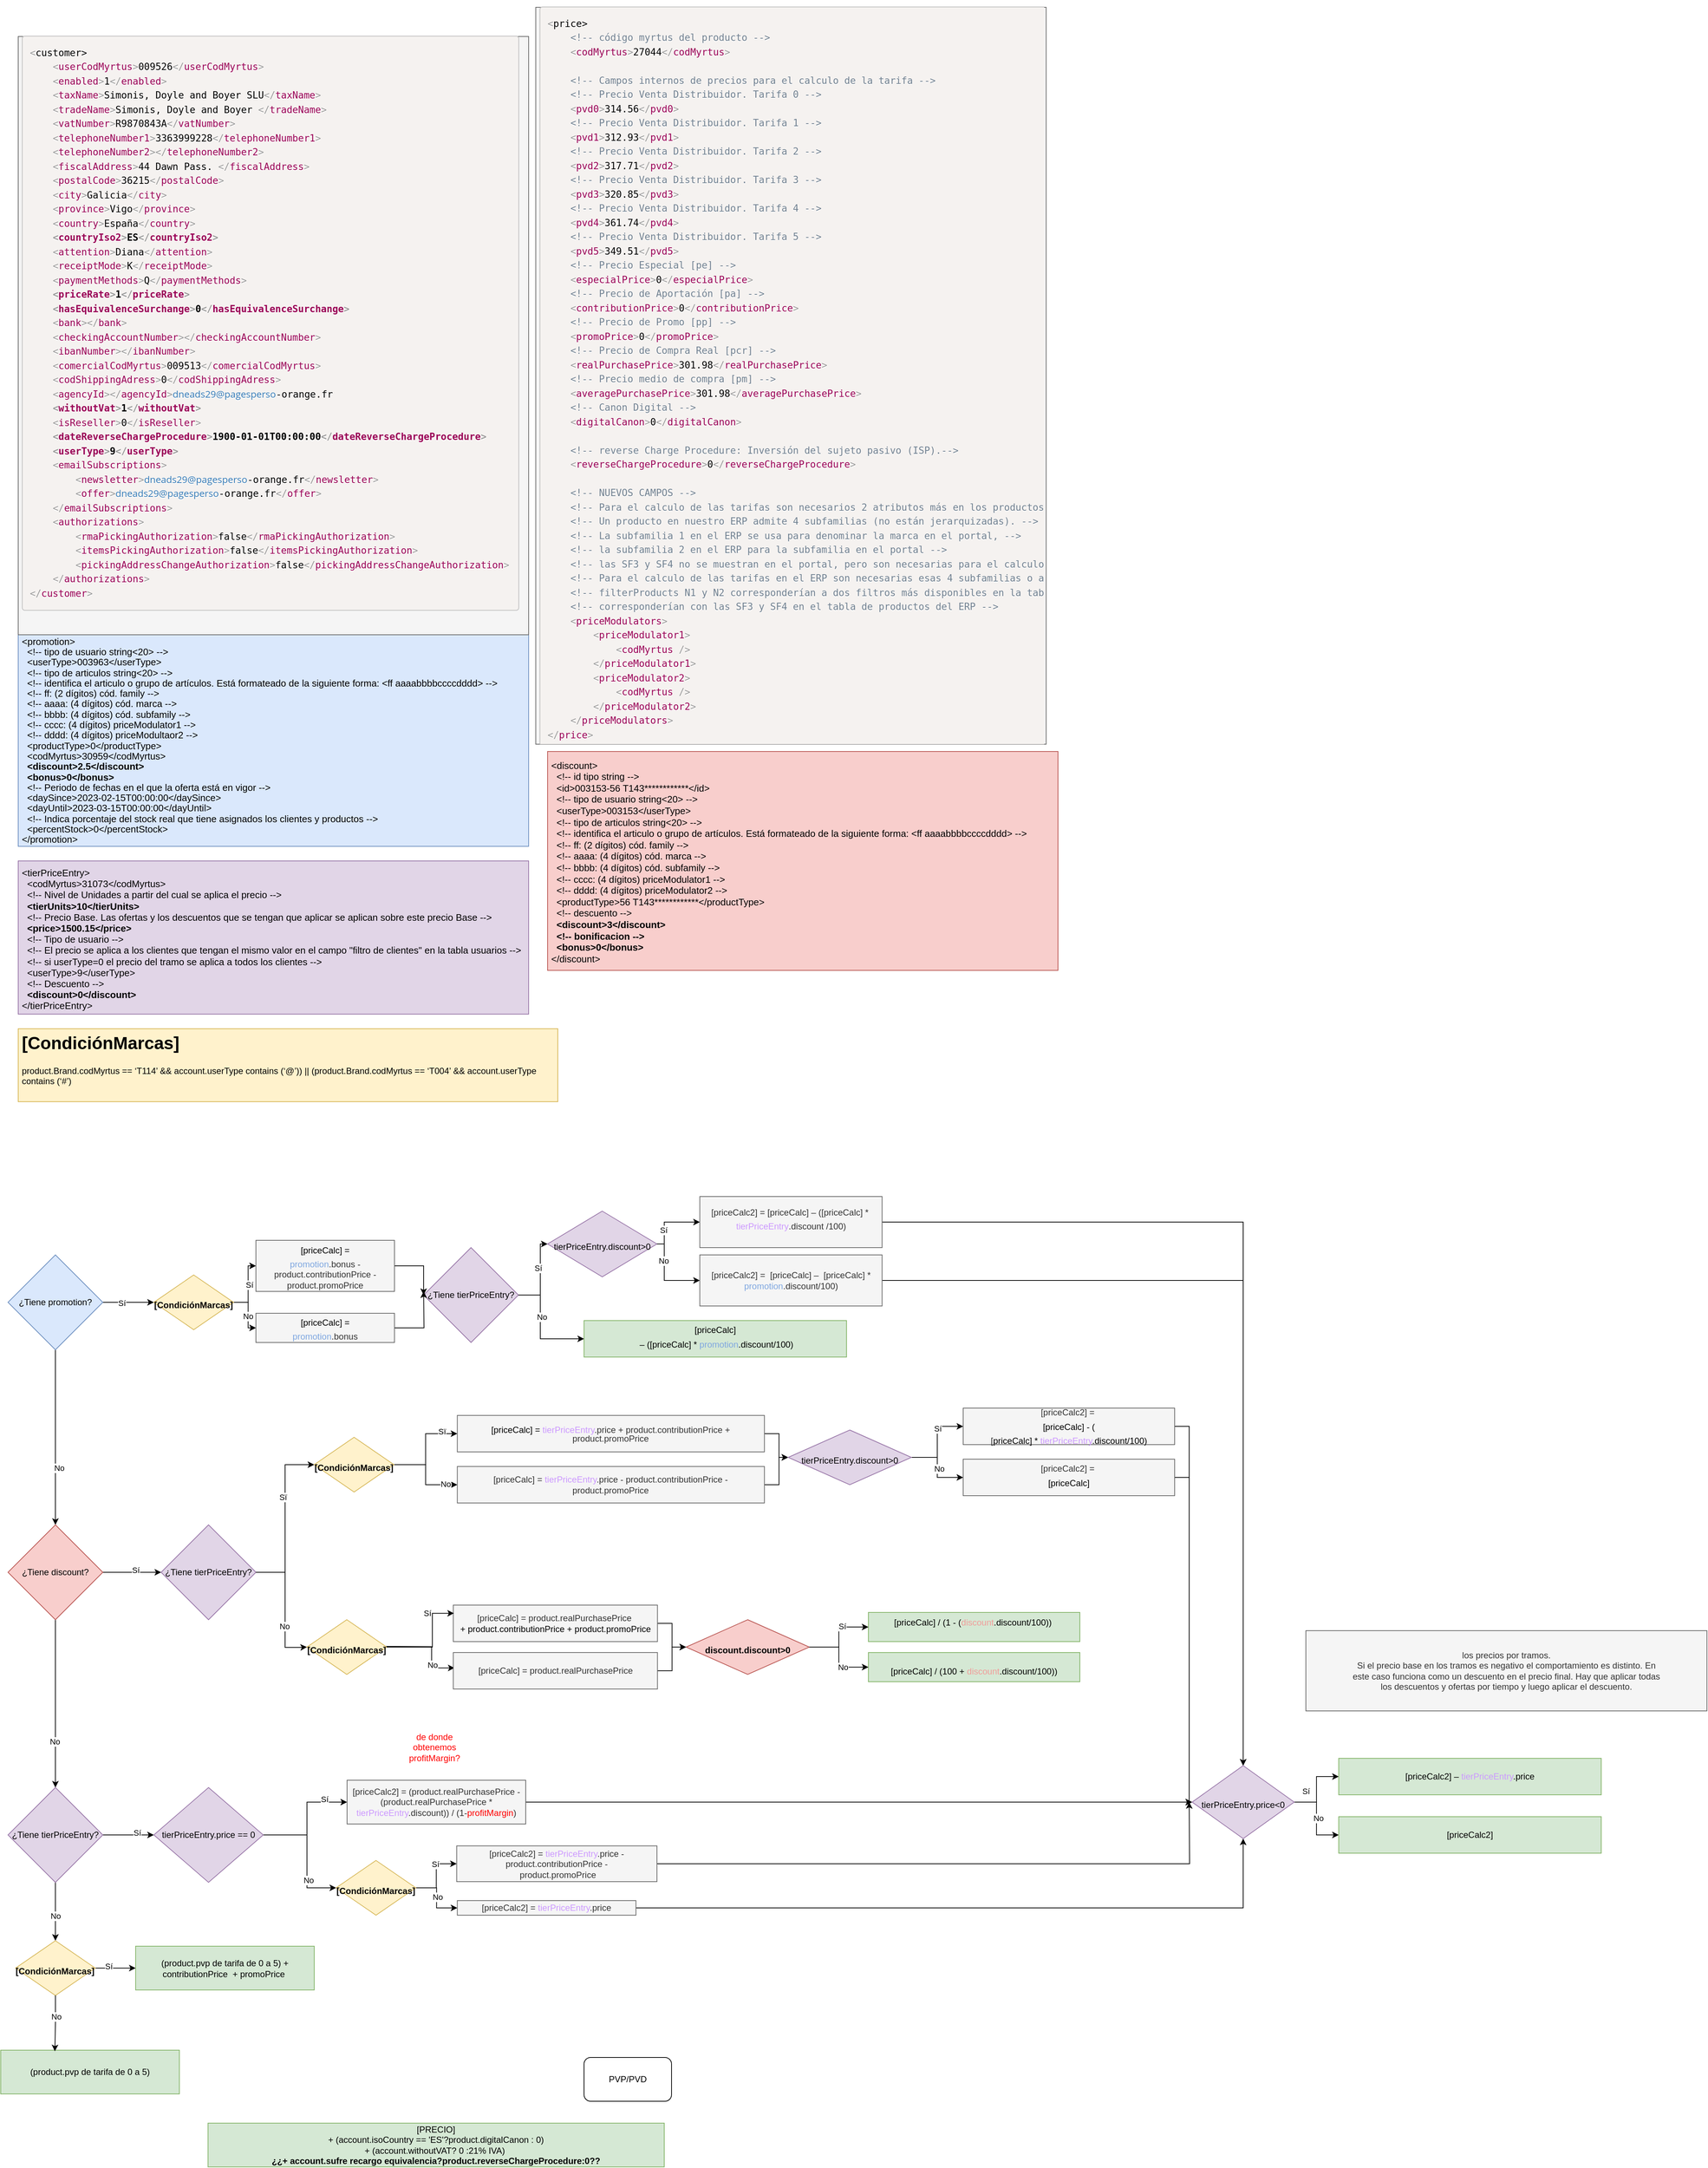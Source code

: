 <mxfile version="22.1.11" type="github">
  <diagram name="Página-1" id="PQF2N1dxmj4FgFT-7-pj">
    <mxGraphModel dx="1434" dy="3076" grid="1" gridSize="10" guides="1" tooltips="1" connect="1" arrows="1" fold="1" page="1" pageScale="1" pageWidth="827" pageHeight="1169" math="0" shadow="0">
      <root>
        <mxCell id="0" />
        <mxCell id="1" parent="0" />
        <mxCell id="7oDzX8excqVwqOyNnf67-12" value="[priceCalc]&lt;p style=&quot;line-height: 0%;&quot; class=&quot;MsoNormal&quot;&gt;&amp;nbsp;– ([priceCalc]&amp;nbsp;* &lt;font color=&quot;#7ea6e0&quot;&gt;promotion&lt;/font&gt;.discount/100)&lt;/p&gt;" style="whiteSpace=wrap;html=1;fillColor=#d5e8d4;strokeColor=#82b366;" parent="1" vertex="1">
          <mxGeometry x="820" y="-60" width="360" height="50" as="geometry" />
        </mxCell>
        <mxCell id="7oDzX8excqVwqOyNnf67-49" value="" style="edgeStyle=orthogonalEdgeStyle;rounded=0;orthogonalLoop=1;jettySize=auto;html=1;" parent="1" source="7oDzX8excqVwqOyNnf67-22" target="7oDzX8excqVwqOyNnf67-48" edge="1">
          <mxGeometry relative="1" as="geometry" />
        </mxCell>
        <mxCell id="7oDzX8excqVwqOyNnf67-50" value="No" style="edgeLabel;html=1;align=center;verticalAlign=middle;resizable=0;points=[];" parent="7oDzX8excqVwqOyNnf67-49" vertex="1" connectable="0">
          <mxGeometry x="0.35" y="5" relative="1" as="geometry">
            <mxPoint as="offset" />
          </mxGeometry>
        </mxCell>
        <mxCell id="yF8zC-Vedh16o82l2wIE-107" style="edgeStyle=orthogonalEdgeStyle;rounded=0;orthogonalLoop=1;jettySize=auto;html=1;entryX=0;entryY=0.5;entryDx=0;entryDy=0;" parent="1" source="7oDzX8excqVwqOyNnf67-22" target="yF8zC-Vedh16o82l2wIE-98" edge="1">
          <mxGeometry relative="1" as="geometry" />
        </mxCell>
        <mxCell id="yF8zC-Vedh16o82l2wIE-108" value="Sí" style="edgeLabel;html=1;align=center;verticalAlign=middle;resizable=0;points=[];" parent="yF8zC-Vedh16o82l2wIE-107" vertex="1" connectable="0">
          <mxGeometry x="-0.262" y="-1" relative="1" as="geometry">
            <mxPoint as="offset" />
          </mxGeometry>
        </mxCell>
        <mxCell id="7oDzX8excqVwqOyNnf67-22" value="¿Tiene promotion?" style="rhombus;whiteSpace=wrap;html=1;fillColor=#dae8fc;strokeColor=#6c8ebf;" parent="1" vertex="1">
          <mxGeometry x="30" y="-150" width="130" height="130" as="geometry" />
        </mxCell>
        <mxCell id="yF8zC-Vedh16o82l2wIE-120" style="edgeStyle=orthogonalEdgeStyle;rounded=0;orthogonalLoop=1;jettySize=auto;html=1;exitX=1;exitY=0.5;exitDx=0;exitDy=0;entryX=0;entryY=0.5;entryDx=0;entryDy=0;" parent="1" source="7oDzX8excqVwqOyNnf67-28" target="yF8zC-Vedh16o82l2wIE-119" edge="1">
          <mxGeometry relative="1" as="geometry">
            <Array as="points">
              <mxPoint x="760" y="-95" />
              <mxPoint x="760" y="-165" />
            </Array>
          </mxGeometry>
        </mxCell>
        <mxCell id="yF8zC-Vedh16o82l2wIE-121" value="Sí" style="edgeLabel;html=1;align=center;verticalAlign=middle;resizable=0;points=[];" parent="yF8zC-Vedh16o82l2wIE-120" vertex="1" connectable="0">
          <mxGeometry x="0.215" y="3" relative="1" as="geometry">
            <mxPoint as="offset" />
          </mxGeometry>
        </mxCell>
        <mxCell id="7oDzX8excqVwqOyNnf67-28" value="¿Tiene tierPriceEntry?" style="rhombus;whiteSpace=wrap;html=1;fillColor=#e1d5e7;strokeColor=#9673a6;" parent="1" vertex="1">
          <mxGeometry x="600" y="-160" width="130" height="130" as="geometry" />
        </mxCell>
        <mxCell id="7oDzX8excqVwqOyNnf67-31" value="&lt;h1&gt;[CondiciónMarcas]&lt;/h1&gt;&lt;p&gt;product.Brand.codMyrtus == ‘T114’ &amp;amp;&amp;amp; account.userType contains (‘@’)) || (product.Brand.codMyrtus == ‘T004’ &amp;amp;&amp;amp; account.userType contains (‘#’)&lt;br&gt;&lt;/p&gt;" style="text;html=1;strokeColor=#d6b656;fillColor=#fff2cc;spacing=5;spacingTop=-20;whiteSpace=wrap;overflow=hidden;rounded=0;" parent="1" vertex="1">
          <mxGeometry x="44" y="-460" width="740" height="100" as="geometry" />
        </mxCell>
        <mxCell id="7oDzX8excqVwqOyNnf67-52" value="" style="edgeStyle=orthogonalEdgeStyle;rounded=0;orthogonalLoop=1;jettySize=auto;html=1;entryX=0;entryY=0.5;entryDx=0;entryDy=0;" parent="1" source="7oDzX8excqVwqOyNnf67-48" target="yF8zC-Vedh16o82l2wIE-6" edge="1">
          <mxGeometry relative="1" as="geometry">
            <mxPoint x="230" y="285" as="targetPoint" />
          </mxGeometry>
        </mxCell>
        <mxCell id="7oDzX8excqVwqOyNnf67-56" value="Sí" style="edgeLabel;html=1;align=center;verticalAlign=middle;resizable=0;points=[];" parent="7oDzX8excqVwqOyNnf67-52" vertex="1" connectable="0">
          <mxGeometry x="0.125" y="3" relative="1" as="geometry">
            <mxPoint as="offset" />
          </mxGeometry>
        </mxCell>
        <mxCell id="yF8zC-Vedh16o82l2wIE-65" style="edgeStyle=orthogonalEdgeStyle;rounded=0;orthogonalLoop=1;jettySize=auto;html=1;" parent="1" source="7oDzX8excqVwqOyNnf67-48" target="yF8zC-Vedh16o82l2wIE-64" edge="1">
          <mxGeometry relative="1" as="geometry" />
        </mxCell>
        <mxCell id="yF8zC-Vedh16o82l2wIE-66" value="No" style="edgeLabel;html=1;align=center;verticalAlign=middle;resizable=0;points=[];" parent="yF8zC-Vedh16o82l2wIE-65" vertex="1" connectable="0">
          <mxGeometry x="0.45" y="-1" relative="1" as="geometry">
            <mxPoint as="offset" />
          </mxGeometry>
        </mxCell>
        <mxCell id="7oDzX8excqVwqOyNnf67-48" value="¿Tiene discount?" style="rhombus;whiteSpace=wrap;html=1;fillColor=#f8cecc;strokeColor=#b85450;" parent="1" vertex="1">
          <mxGeometry x="30" y="220" width="130" height="130" as="geometry" />
        </mxCell>
        <mxCell id="7oDzX8excqVwqOyNnf67-53" value="(product.pvp de tarifa de 0 a 5) + contributionPrice&amp;nbsp; + promoPrice&amp;nbsp;" style="whiteSpace=wrap;html=1;fillColor=#d5e8d4;strokeColor=#82b366;" parent="1" vertex="1">
          <mxGeometry x="205" y="797.5" width="245" height="60" as="geometry" />
        </mxCell>
        <mxCell id="yF8zC-Vedh16o82l2wIE-1" value="&lt;h1 style=&quot;line-height: 50%; font-size: 13px;&quot;&gt;&lt;font style=&quot;font-size: 13px;&quot;&gt;&lt;br&gt;&lt;/font&gt;&lt;/h1&gt;&lt;div style=&quot;line-height: 50%; font-size: 13px;&quot;&gt;&lt;font style=&quot;font-size: 13px;&quot;&gt;&amp;lt;tierPriceEntry&amp;gt;&lt;/font&gt;&lt;/div&gt;&lt;h1 style=&quot;line-height: 50%; font-size: 13px;&quot;&gt;&lt;span style=&quot;font-weight: 400;&quot;&gt;&lt;font style=&quot;font-size: 13px;&quot;&gt;&amp;nbsp; &amp;lt;codMyrtus&amp;gt;31073&amp;lt;/codMyrtus&amp;gt;&lt;/font&gt;&lt;/span&gt;&lt;/h1&gt;&lt;h1 style=&quot;line-height: 50%; font-size: 13px;&quot;&gt;&lt;span style=&quot;font-weight: 400;&quot;&gt;&lt;font style=&quot;font-size: 13px;&quot;&gt;&amp;nbsp; &amp;lt;!-- Nivel de Unidades a partir del cual se aplica el precio --&amp;gt;&lt;/font&gt;&lt;/span&gt;&lt;/h1&gt;&lt;h1 style=&quot;line-height: 50%; font-size: 13px;&quot;&gt;&lt;font style=&quot;font-size: 13px;&quot;&gt;&amp;nbsp; &amp;lt;tierUnits&amp;gt;10&amp;lt;/tierUnits&amp;gt;&lt;/font&gt;&lt;/h1&gt;&lt;h1 style=&quot;line-height: 50%; font-size: 13px;&quot;&gt;&lt;span style=&quot;font-weight: 400;&quot;&gt;&lt;font style=&quot;font-size: 13px;&quot;&gt;&amp;nbsp; &amp;lt;!-- Precio Base. Las ofertas y los descuentos que se tengan que aplicar se aplican sobre este precio Base --&amp;gt;&lt;/font&gt;&lt;/span&gt;&lt;/h1&gt;&lt;h1 style=&quot;line-height: 50%; font-size: 13px;&quot;&gt;&lt;font style=&quot;font-size: 13px;&quot;&gt;&amp;nbsp; &amp;lt;price&amp;gt;1500.15&amp;lt;/price&amp;gt;&lt;/font&gt;&lt;/h1&gt;&lt;h1 style=&quot;line-height: 50%; font-size: 13px;&quot;&gt;&lt;span style=&quot;font-weight: 400;&quot;&gt;&lt;font style=&quot;font-size: 13px;&quot;&gt;&amp;nbsp; &amp;lt;!-- Tipo de usuario --&amp;gt;&lt;/font&gt;&lt;/span&gt;&lt;/h1&gt;&lt;h1 style=&quot;line-height: 50%; font-size: 13px;&quot;&gt;&lt;span style=&quot;font-weight: 400;&quot;&gt;&lt;font style=&quot;font-size: 13px;&quot;&gt;&amp;nbsp; &amp;lt;!-- El precio se aplica a los clientes que tengan el mismo valor en el campo &quot;filtro de clientes&quot; en la tabla usuarios --&amp;gt;&lt;/font&gt;&lt;/span&gt;&lt;/h1&gt;&lt;h1 style=&quot;line-height: 50%; font-size: 13px;&quot;&gt;&lt;span style=&quot;font-weight: 400;&quot;&gt;&lt;font style=&quot;font-size: 13px;&quot;&gt;&amp;nbsp; &amp;lt;!-- si userType=0 el precio del tramo se aplica a todos los clientes --&amp;gt;&lt;/font&gt;&lt;/span&gt;&lt;/h1&gt;&lt;h1 style=&quot;line-height: 50%; font-size: 13px;&quot;&gt;&lt;span style=&quot;font-weight: 400;&quot;&gt;&lt;font style=&quot;font-size: 13px;&quot;&gt;&amp;nbsp; &amp;lt;userType&amp;gt;9&amp;lt;/userType&amp;gt;&lt;/font&gt;&lt;/span&gt;&lt;/h1&gt;&lt;h1 style=&quot;line-height: 50%; font-size: 13px;&quot;&gt;&lt;span style=&quot;font-weight: 400;&quot;&gt;&lt;font style=&quot;font-size: 13px;&quot;&gt;&amp;nbsp; &amp;lt;!-- Descuento --&amp;gt;&lt;/font&gt;&lt;/span&gt;&lt;/h1&gt;&lt;h1 style=&quot;line-height: 50%; font-size: 13px;&quot;&gt;&lt;font style=&quot;font-size: 13px;&quot;&gt;&amp;nbsp; &amp;lt;discount&amp;gt;0&amp;lt;/discount&amp;gt;&lt;/font&gt;&lt;/h1&gt;&lt;h1 style=&quot;line-height: 50%; font-size: 13px;&quot;&gt;&lt;span style=&quot;font-weight: 400;&quot;&gt;&lt;font style=&quot;font-size: 13px;&quot;&gt;&amp;lt;/tierPriceEntry&amp;gt;&lt;/font&gt;&lt;/span&gt;&lt;/h1&gt;&lt;div style=&quot;line-height: 50%; font-size: 13px;&quot;&gt;&lt;br&gt;&lt;/div&gt;" style="text;html=1;strokeColor=#9673a6;fillColor=#e1d5e7;spacing=5;spacingTop=-20;whiteSpace=wrap;overflow=hidden;rounded=0;" parent="1" vertex="1">
          <mxGeometry x="44" y="-690" width="700" height="210" as="geometry" />
        </mxCell>
        <mxCell id="yF8zC-Vedh16o82l2wIE-2" value="&lt;h1 style=&quot;font-size: 13px; line-height: 10%;&quot;&gt;&lt;span style=&quot;background-color: initial; font-weight: normal;&quot;&gt;&lt;br&gt;&lt;/span&gt;&lt;/h1&gt;&lt;h1 style=&quot;font-size: 13px; line-height: 10%;&quot;&gt;&lt;span style=&quot;background-color: initial; font-weight: normal;&quot;&gt;&amp;lt;promotion&amp;gt;&lt;/span&gt;&lt;br&gt;&lt;/h1&gt;&lt;p style=&quot;font-size: 13px; line-height: 10%;&quot;&gt;&lt;font style=&quot;font-size: 13px;&quot;&gt;&amp;nbsp; &amp;lt;!-- tipo de usuario string&amp;lt;20&amp;gt; --&amp;gt;&lt;/font&gt;&lt;/p&gt;&lt;p style=&quot;font-size: 13px; line-height: 10%;&quot;&gt;&lt;font style=&quot;font-size: 13px;&quot;&gt;&amp;nbsp; &amp;lt;userType&amp;gt;003963&amp;lt;/userType&amp;gt;&lt;/font&gt;&lt;/p&gt;&lt;p style=&quot;font-size: 13px; line-height: 10%;&quot;&gt;&lt;font style=&quot;font-size: 13px;&quot;&gt;&amp;nbsp; &amp;lt;!-- tipo de articulos string&amp;lt;20&amp;gt; --&amp;gt;&lt;/font&gt;&lt;/p&gt;&lt;p style=&quot;font-size: 13px; line-height: 10%;&quot;&gt;&lt;font style=&quot;font-size: 13px;&quot;&gt;&amp;nbsp; &amp;lt;!-- identifica el articulo o grupo de artículos. Está formateado de la siguiente forma: &amp;lt;ff aaaabbbbccccdddd&amp;gt; --&amp;gt;&lt;/font&gt;&lt;/p&gt;&lt;p style=&quot;font-size: 13px; line-height: 10%;&quot;&gt;&lt;font style=&quot;font-size: 13px;&quot;&gt;&amp;nbsp; &amp;lt;!-- ff: (2 dígitos) cód. family --&amp;gt;&lt;/font&gt;&lt;/p&gt;&lt;p style=&quot;font-size: 13px; line-height: 10%;&quot;&gt;&lt;font style=&quot;font-size: 13px;&quot;&gt;&amp;nbsp; &amp;lt;!-- aaaa: (4 dígitos) cód. marca --&amp;gt;&lt;/font&gt;&lt;/p&gt;&lt;p style=&quot;font-size: 13px; line-height: 10%;&quot;&gt;&lt;font style=&quot;font-size: 13px;&quot;&gt;&amp;nbsp; &amp;lt;!-- bbbb: (4 dígitos) cód. subfamily --&amp;gt;&lt;/font&gt;&lt;/p&gt;&lt;p style=&quot;font-size: 13px; line-height: 10%;&quot;&gt;&lt;font style=&quot;font-size: 13px;&quot;&gt;&amp;nbsp; &amp;lt;!-- cccc: (4 dígitos) priceModulator1 --&amp;gt;&lt;/font&gt;&lt;/p&gt;&lt;p style=&quot;font-size: 13px; line-height: 10%;&quot;&gt;&lt;font style=&quot;font-size: 13px;&quot;&gt;&amp;nbsp; &amp;lt;!-- dddd: (4 dígitos) priceModultaor2 --&amp;gt;&lt;/font&gt;&lt;/p&gt;&lt;p style=&quot;font-size: 13px; line-height: 10%;&quot;&gt;&lt;font style=&quot;font-size: 13px;&quot;&gt;&amp;nbsp; &amp;lt;productType&amp;gt;0&amp;lt;/productType&amp;gt;&lt;/font&gt;&lt;/p&gt;&lt;p style=&quot;font-size: 13px; line-height: 10%;&quot;&gt;&lt;font style=&quot;font-size: 13px;&quot;&gt;&amp;nbsp; &amp;lt;codMyrtus&amp;gt;30959&amp;lt;/codMyrtus&amp;gt;&lt;/font&gt;&lt;/p&gt;&lt;p style=&quot;font-size: 13px; line-height: 10%;&quot;&gt;&lt;font style=&quot;font-size: 13px;&quot;&gt;&lt;b&gt;&amp;nbsp; &amp;lt;discount&amp;gt;2.5&amp;lt;/discount&amp;gt;&lt;/b&gt;&lt;/font&gt;&lt;/p&gt;&lt;p style=&quot;font-size: 13px; line-height: 10%;&quot;&gt;&lt;font style=&quot;font-size: 13px;&quot;&gt;&lt;b&gt;&amp;nbsp; &amp;lt;bonus&amp;gt;0&amp;lt;/bonus&amp;gt;&lt;/b&gt;&lt;/font&gt;&lt;/p&gt;&lt;p style=&quot;font-size: 13px; line-height: 10%;&quot;&gt;&lt;font style=&quot;font-size: 13px;&quot;&gt;&amp;nbsp; &amp;lt;!-- Periodo de fechas en el que la oferta está en vigor --&amp;gt;&lt;/font&gt;&lt;/p&gt;&lt;p style=&quot;font-size: 13px; line-height: 10%;&quot;&gt;&lt;font style=&quot;font-size: 13px;&quot;&gt;&amp;nbsp; &amp;lt;daySince&amp;gt;2023-02-15T00:00:00&amp;lt;/daySince&amp;gt;&lt;/font&gt;&lt;/p&gt;&lt;p style=&quot;font-size: 13px; line-height: 10%;&quot;&gt;&lt;font style=&quot;font-size: 13px;&quot;&gt;&amp;nbsp; &amp;lt;dayUntil&amp;gt;2023-03-15T00:00:00&amp;lt;/dayUntil&amp;gt;&lt;/font&gt;&lt;/p&gt;&lt;p style=&quot;font-size: 13px; line-height: 10%;&quot;&gt;&lt;font style=&quot;font-size: 13px;&quot;&gt;&amp;nbsp; &amp;lt;!-- Indica porcentaje del stock real que tiene asignados los clientes y productos --&amp;gt;&lt;/font&gt;&lt;/p&gt;&lt;p style=&quot;font-size: 13px; line-height: 10%;&quot;&gt;&lt;font style=&quot;font-size: 13px;&quot;&gt;&amp;nbsp; &amp;lt;percentStock&amp;gt;0&amp;lt;/percentStock&amp;gt;&lt;/font&gt;&lt;/p&gt;&lt;p style=&quot;font-size: 13px; line-height: 10%;&quot;&gt;&lt;font style=&quot;font-size: 13px;&quot;&gt;&amp;lt;/promotion&amp;gt;&lt;/font&gt;&lt;/p&gt;&lt;div style=&quot;font-size: 13px; line-height: 10%;&quot;&gt;&lt;br&gt;&lt;/div&gt;" style="text;html=1;strokeColor=#6c8ebf;fillColor=#dae8fc;spacing=5;spacingTop=-20;whiteSpace=wrap;overflow=hidden;rounded=0;" parent="1" vertex="1">
          <mxGeometry x="44" y="-1000" width="700" height="290" as="geometry" />
        </mxCell>
        <mxCell id="yF8zC-Vedh16o82l2wIE-3" value="&lt;h1 style=&quot;line-height: 20%; font-size: 13px;&quot;&gt;&lt;p class=&quot;MsoNormal&quot;&gt;&lt;span style=&quot;font-weight: normal;&quot;&gt;&lt;br&gt;&lt;/span&gt;&lt;/p&gt;&lt;p class=&quot;MsoNormal&quot;&gt;&lt;span style=&quot;font-weight: normal;&quot;&gt;&amp;lt;discount&amp;gt;&lt;/span&gt;&lt;/p&gt;&lt;p class=&quot;MsoNormal&quot;&gt;&lt;span style=&quot;font-weight: normal;&quot;&gt;&amp;nbsp; &amp;lt;!-- id tipo string --&amp;gt;&lt;/span&gt;&lt;/p&gt;&lt;p class=&quot;MsoNormal&quot;&gt;&lt;span style=&quot;font-weight: normal;&quot;&gt;&amp;nbsp; &amp;lt;id&amp;gt;003153-56 T143************&amp;lt;/id&amp;gt;&lt;/span&gt;&lt;/p&gt;&lt;p class=&quot;MsoNormal&quot;&gt;&lt;span style=&quot;font-weight: normal;&quot;&gt;&amp;nbsp; &amp;lt;!-- tipo de usuario string&amp;lt;20&amp;gt; --&amp;gt;&lt;/span&gt;&lt;/p&gt;&lt;p class=&quot;MsoNormal&quot;&gt;&lt;span style=&quot;font-weight: normal;&quot;&gt;&amp;nbsp; &amp;lt;userType&amp;gt;003153&amp;lt;/userType&amp;gt;&lt;/span&gt;&lt;/p&gt;&lt;p class=&quot;MsoNormal&quot;&gt;&lt;span style=&quot;font-weight: normal;&quot;&gt;&amp;nbsp; &amp;lt;!-- tipo de articulos string&amp;lt;20&amp;gt; --&amp;gt;&lt;/span&gt;&lt;/p&gt;&lt;p class=&quot;MsoNormal&quot;&gt;&lt;span style=&quot;font-weight: normal;&quot;&gt;&amp;nbsp; &amp;lt;!-- identifica el articulo o grupo de artículos. Está formateado de la siguiente forma: &amp;lt;ff aaaabbbbccccdddd&amp;gt; --&amp;gt;&lt;/span&gt;&lt;/p&gt;&lt;p class=&quot;MsoNormal&quot;&gt;&lt;span style=&quot;font-weight: normal;&quot;&gt;&amp;nbsp; &amp;lt;!-- ff: (2 dígitos) cód. family --&amp;gt;&lt;/span&gt;&lt;/p&gt;&lt;p class=&quot;MsoNormal&quot;&gt;&lt;span style=&quot;font-weight: normal;&quot;&gt;&amp;nbsp; &amp;lt;!-- aaaa: (4 dígitos) cód. marca --&amp;gt;&lt;/span&gt;&lt;/p&gt;&lt;p class=&quot;MsoNormal&quot;&gt;&lt;span style=&quot;font-weight: normal;&quot;&gt;&amp;nbsp; &amp;lt;!-- bbbb: (4 dígitos) cód. subfamily --&amp;gt;&lt;/span&gt;&lt;/p&gt;&lt;p class=&quot;MsoNormal&quot;&gt;&lt;span style=&quot;font-weight: normal;&quot;&gt;&amp;nbsp; &amp;lt;!-- cccc: (4 dígitos) priceModulator1 --&amp;gt;&lt;/span&gt;&lt;/p&gt;&lt;p class=&quot;MsoNormal&quot;&gt;&lt;span style=&quot;font-weight: normal;&quot;&gt;&amp;nbsp; &amp;lt;!-- dddd: (4 dígitos) priceModulator2 --&amp;gt;&lt;/span&gt;&lt;/p&gt;&lt;p class=&quot;MsoNormal&quot;&gt;&lt;span style=&quot;font-weight: normal;&quot;&gt;&amp;nbsp; &amp;lt;productType&amp;gt;56 T143************&amp;lt;/productType&amp;gt;&lt;/span&gt;&lt;/p&gt;&lt;p class=&quot;MsoNormal&quot;&gt;&lt;span style=&quot;font-weight: normal;&quot;&gt;&amp;nbsp; &amp;lt;!-- descuento --&amp;gt;&lt;/span&gt;&lt;/p&gt;&lt;p class=&quot;MsoNormal&quot;&gt;&lt;span style=&quot;font-weight: normal;&quot;&gt;&amp;nbsp;&lt;/span&gt; &amp;lt;discount&amp;gt;3&amp;lt;/discount&amp;gt;&lt;/p&gt;&lt;p class=&quot;MsoNormal&quot;&gt;&amp;nbsp; &amp;lt;!-- bonificacion --&amp;gt;&lt;/p&gt;&lt;p class=&quot;MsoNormal&quot;&gt;&amp;nbsp; &amp;lt;bonus&amp;gt;0&amp;lt;/bonus&amp;gt;&lt;/p&gt;&lt;p class=&quot;MsoNormal&quot;&gt;&lt;span style=&quot;font-weight: normal;&quot;&gt;&amp;lt;/discount&amp;gt;&lt;/span&gt;&lt;/p&gt;&lt;div&gt;&lt;br&gt;&lt;/div&gt;&lt;/h1&gt;" style="text;html=1;strokeColor=#b85450;fillColor=#f8cecc;spacing=5;spacingTop=-20;whiteSpace=wrap;overflow=hidden;rounded=0;" parent="1" vertex="1">
          <mxGeometry x="770" y="-840" width="700" height="300" as="geometry" />
        </mxCell>
        <mxCell id="yF8zC-Vedh16o82l2wIE-44" style="edgeStyle=orthogonalEdgeStyle;rounded=0;orthogonalLoop=1;jettySize=auto;html=1;entryX=0;entryY=0.5;entryDx=0;entryDy=0;" parent="1" source="yF8zC-Vedh16o82l2wIE-6" target="yF8zC-Vedh16o82l2wIE-46" edge="1">
          <mxGeometry relative="1" as="geometry">
            <mxPoint x="443.16" y="157.5" as="targetPoint" />
          </mxGeometry>
        </mxCell>
        <mxCell id="yF8zC-Vedh16o82l2wIE-45" value="Sï" style="edgeLabel;html=1;align=center;verticalAlign=middle;resizable=0;points=[];" parent="yF8zC-Vedh16o82l2wIE-44" vertex="1" connectable="0">
          <mxGeometry x="0.262" y="3" relative="1" as="geometry">
            <mxPoint as="offset" />
          </mxGeometry>
        </mxCell>
        <mxCell id="yF8zC-Vedh16o82l2wIE-6" value="¿Tiene tierPriceEntry?" style="rhombus;whiteSpace=wrap;html=1;fillColor=#e1d5e7;strokeColor=#9673a6;" parent="1" vertex="1">
          <mxGeometry x="240" y="220" width="130" height="130" as="geometry" />
        </mxCell>
        <mxCell id="yF8zC-Vedh16o82l2wIE-9" value="[priceCalc] / (1 - (&lt;font color=&quot;#f19c99&quot;&gt;discount&lt;/font&gt;.discount/100))&amp;nbsp;&lt;p style=&quot;border-color: var(--border-color); line-height: 0px;&quot; class=&quot;MsoNormal&quot;&gt;&lt;/p&gt;" style="whiteSpace=wrap;html=1;fillColor=#d5e8d4;strokeColor=#82b366;" parent="1" vertex="1">
          <mxGeometry x="1210" y="340" width="290" height="40" as="geometry" />
        </mxCell>
        <mxCell id="yF8zC-Vedh16o82l2wIE-28" style="edgeStyle=orthogonalEdgeStyle;rounded=0;orthogonalLoop=1;jettySize=auto;html=1;entryX=0.006;entryY=0.422;entryDx=0;entryDy=0;entryPerimeter=0;exitX=0.964;exitY=0.488;exitDx=0;exitDy=0;exitPerimeter=0;" parent="1" source="yF8zC-Vedh16o82l2wIE-17" target="yF8zC-Vedh16o82l2wIE-156" edge="1">
          <mxGeometry relative="1" as="geometry">
            <mxPoint x="510" y="387.5" as="sourcePoint" />
            <mxPoint x="639.51" y="452.5" as="targetPoint" />
            <Array as="points">
              <mxPoint x="561" y="387" />
              <mxPoint x="611" y="387" />
              <mxPoint x="611" y="416" />
            </Array>
          </mxGeometry>
        </mxCell>
        <mxCell id="yF8zC-Vedh16o82l2wIE-170" value="No" style="edgeLabel;html=1;align=center;verticalAlign=middle;resizable=0;points=[];" parent="yF8zC-Vedh16o82l2wIE-28" vertex="1" connectable="0">
          <mxGeometry x="0.434" y="1" relative="1" as="geometry">
            <mxPoint as="offset" />
          </mxGeometry>
        </mxCell>
        <mxCell id="yF8zC-Vedh16o82l2wIE-13" value="&lt;h1 style=&quot;border-color: var(--border-color); text-align: left;&quot;&gt;&lt;font style=&quot;font-size: 12px;&quot;&gt;discount.discount&amp;gt;0&lt;/font&gt;&lt;/h1&gt;" style="rhombus;whiteSpace=wrap;html=1;fillColor=#f8cecc;strokeColor=#b85450;" parent="1" vertex="1">
          <mxGeometry x="960" y="350" width="168.93" height="75" as="geometry" />
        </mxCell>
        <mxCell id="yF8zC-Vedh16o82l2wIE-14" style="edgeStyle=orthogonalEdgeStyle;rounded=0;orthogonalLoop=1;jettySize=auto;html=1;entryX=0;entryY=0.5;entryDx=0;entryDy=0;" parent="1" source="yF8zC-Vedh16o82l2wIE-6" target="yF8zC-Vedh16o82l2wIE-17" edge="1">
          <mxGeometry relative="1" as="geometry">
            <mxPoint x="440" y="400" as="targetPoint" />
            <Array as="points">
              <mxPoint x="410" y="285" />
              <mxPoint x="410" y="388" />
              <mxPoint x="430" y="388" />
            </Array>
          </mxGeometry>
        </mxCell>
        <mxCell id="yF8zC-Vedh16o82l2wIE-15" value="No" style="edgeLabel;html=1;align=center;verticalAlign=middle;resizable=0;points=[];" parent="yF8zC-Vedh16o82l2wIE-14" vertex="1" connectable="0">
          <mxGeometry x="0.311" y="-1" relative="1" as="geometry">
            <mxPoint as="offset" />
          </mxGeometry>
        </mxCell>
        <mxCell id="yF8zC-Vedh16o82l2wIE-163" style="edgeStyle=orthogonalEdgeStyle;rounded=0;orthogonalLoop=1;jettySize=auto;html=1;exitX=1;exitY=0.5;exitDx=0;exitDy=0;" parent="1" source="yF8zC-Vedh16o82l2wIE-13" target="yF8zC-Vedh16o82l2wIE-9" edge="1">
          <mxGeometry relative="1" as="geometry">
            <mxPoint x="1130" y="380" as="sourcePoint" />
          </mxGeometry>
        </mxCell>
        <mxCell id="yF8zC-Vedh16o82l2wIE-164" value="Sí" style="edgeLabel;html=1;align=center;verticalAlign=middle;resizable=0;points=[];" parent="yF8zC-Vedh16o82l2wIE-163" vertex="1" connectable="0">
          <mxGeometry x="0.335" y="1" relative="1" as="geometry">
            <mxPoint as="offset" />
          </mxGeometry>
        </mxCell>
        <mxCell id="yF8zC-Vedh16o82l2wIE-17" value="&lt;h1 style=&quot;border-color: var(--border-color); text-align: left;&quot;&gt;&lt;font style=&quot;font-size: 12px;&quot;&gt;[CondiciónMarcas]&lt;/font&gt;&lt;/h1&gt;" style="rhombus;whiteSpace=wrap;html=1;fillColor=#fff2cc;strokeColor=#d6b656;" parent="1" vertex="1">
          <mxGeometry x="440.0" y="350" width="109.29" height="75" as="geometry" />
        </mxCell>
        <mxCell id="yF8zC-Vedh16o82l2wIE-24" value="&lt;h1 style=&quot;line-height: 30%; font-size: 13px;&quot;&gt;&lt;pre style=&quot;box-sizing: border-box; font-family: Consolas, Monaco, &amp;quot;Andale Mono&amp;quot;, &amp;quot;Ubuntu Mono&amp;quot;, monospace; overflow: auto; padding: 1em 1em 1em 10px; margin-top: 0px; margin-bottom: 1.5em; line-height: 1.5; color: black; word-break: normal; overflow-wrap: normal; background: rgb(245, 242, 240); border: 1px solid silver; border-radius: 4px; text-shadow: white 0px 1px; tab-size: 4; hyphens: none; font-weight: 400;&quot; class=&quot;bbcodeplus pre language-xml&quot;&gt;&lt;code style=&quot;box-sizing: border-box; font-family: Consolas, Monaco, &amp;quot;Andale Mono&amp;quot;, &amp;quot;Ubuntu Mono&amp;quot;, monospace; font-size: 1em; padding: 0px; background: none; border-radius: 0px; text-shadow: white 0px 1px; word-spacing: normal; word-break: normal; overflow-wrap: normal; line-height: 1.5; tab-size: 4; hyphens: none;&quot; class=&quot;bbcodeplus code  language-xml&quot;&gt;&lt;span style=&quot;box-sizing: border-box; font-size: 1em;&quot; class=&quot;token tag&quot;&gt;&lt;span style=&quot;box-sizing: border-box; color: rgb(153, 153, 153); font-size: 1em;&quot; class=&quot;token punctuation&quot;&gt;&amp;lt;&lt;/span&gt;price&amp;gt;&lt;/span&gt;&lt;span style=&quot;box-sizing: border-box; color: rgb(153, 0, 85); font-size: 1em;&quot; class=&quot;token tag&quot;&gt;&lt;/span&gt;&lt;br&gt;    &lt;span style=&quot;box-sizing: border-box; color: slategray; font-size: 1em;&quot; class=&quot;token comment&quot;&gt;&amp;lt;!-- código myrtus del producto --&amp;gt;&lt;/span&gt;&lt;br&gt;    &lt;span style=&quot;box-sizing: border-box; color: rgb(153, 0, 85); font-size: 1em;&quot; class=&quot;token tag&quot;&gt;&lt;span style=&quot;box-sizing: border-box; font-size: 1em;&quot; class=&quot;token tag&quot;&gt;&lt;span style=&quot;box-sizing: border-box; color: rgb(153, 153, 153); font-size: 1em;&quot; class=&quot;token punctuation&quot;&gt;&amp;lt;&lt;/span&gt;codMyrtus&lt;/span&gt;&lt;span style=&quot;box-sizing: border-box; color: rgb(153, 153, 153); font-size: 1em;&quot; class=&quot;token punctuation&quot;&gt;&amp;gt;&lt;/span&gt;&lt;/span&gt;27044&lt;span style=&quot;box-sizing: border-box; color: rgb(153, 0, 85); font-size: 1em;&quot; class=&quot;token tag&quot;&gt;&lt;span style=&quot;box-sizing: border-box; font-size: 1em;&quot; class=&quot;token tag&quot;&gt;&lt;span style=&quot;box-sizing: border-box; color: rgb(153, 153, 153); font-size: 1em;&quot; class=&quot;token punctuation&quot;&gt;&amp;lt;/&lt;/span&gt;codMyrtus&lt;/span&gt;&lt;span style=&quot;box-sizing: border-box; color: rgb(153, 153, 153); font-size: 1em;&quot; class=&quot;token punctuation&quot;&gt;&amp;gt;&lt;/span&gt;&lt;/span&gt;&lt;br&gt;&lt;br&gt;    &lt;span style=&quot;box-sizing: border-box; color: slategray; font-size: 1em;&quot; class=&quot;token comment&quot;&gt;&amp;lt;!-- Campos internos de precios para el calculo de la tarifa --&amp;gt;&lt;/span&gt;&lt;br&gt;    &lt;span style=&quot;box-sizing: border-box; color: slategray; font-size: 1em;&quot; class=&quot;token comment&quot;&gt;&amp;lt;!-- Precio Venta Distribuidor. Tarifa 0 --&amp;gt;&lt;/span&gt;&lt;br&gt;    &lt;span style=&quot;box-sizing: border-box; color: rgb(153, 0, 85); font-size: 1em;&quot; class=&quot;token tag&quot;&gt;&lt;span style=&quot;box-sizing: border-box; font-size: 1em;&quot; class=&quot;token tag&quot;&gt;&lt;span style=&quot;box-sizing: border-box; color: rgb(153, 153, 153); font-size: 1em;&quot; class=&quot;token punctuation&quot;&gt;&amp;lt;&lt;/span&gt;pvd0&lt;/span&gt;&lt;span style=&quot;box-sizing: border-box; color: rgb(153, 153, 153); font-size: 1em;&quot; class=&quot;token punctuation&quot;&gt;&amp;gt;&lt;/span&gt;&lt;/span&gt;314.56&lt;span style=&quot;box-sizing: border-box; color: rgb(153, 0, 85); font-size: 1em;&quot; class=&quot;token tag&quot;&gt;&lt;span style=&quot;box-sizing: border-box; font-size: 1em;&quot; class=&quot;token tag&quot;&gt;&lt;span style=&quot;box-sizing: border-box; color: rgb(153, 153, 153); font-size: 1em;&quot; class=&quot;token punctuation&quot;&gt;&amp;lt;/&lt;/span&gt;pvd0&lt;/span&gt;&lt;span style=&quot;box-sizing: border-box; color: rgb(153, 153, 153); font-size: 1em;&quot; class=&quot;token punctuation&quot;&gt;&amp;gt;&lt;/span&gt;&lt;/span&gt;&lt;br&gt;    &lt;span style=&quot;box-sizing: border-box; color: slategray; font-size: 1em;&quot; class=&quot;token comment&quot;&gt;&amp;lt;!-- Precio Venta Distribuidor. Tarifa 1 --&amp;gt;&lt;/span&gt;&lt;br&gt;    &lt;span style=&quot;box-sizing: border-box; color: rgb(153, 0, 85); font-size: 1em;&quot; class=&quot;token tag&quot;&gt;&lt;span style=&quot;box-sizing: border-box; font-size: 1em;&quot; class=&quot;token tag&quot;&gt;&lt;span style=&quot;box-sizing: border-box; color: rgb(153, 153, 153); font-size: 1em;&quot; class=&quot;token punctuation&quot;&gt;&amp;lt;&lt;/span&gt;pvd1&lt;/span&gt;&lt;span style=&quot;box-sizing: border-box; color: rgb(153, 153, 153); font-size: 1em;&quot; class=&quot;token punctuation&quot;&gt;&amp;gt;&lt;/span&gt;&lt;/span&gt;312.93&lt;span style=&quot;box-sizing: border-box; color: rgb(153, 0, 85); font-size: 1em;&quot; class=&quot;token tag&quot;&gt;&lt;span style=&quot;box-sizing: border-box; font-size: 1em;&quot; class=&quot;token tag&quot;&gt;&lt;span style=&quot;box-sizing: border-box; color: rgb(153, 153, 153); font-size: 1em;&quot; class=&quot;token punctuation&quot;&gt;&amp;lt;/&lt;/span&gt;pvd1&lt;/span&gt;&lt;span style=&quot;box-sizing: border-box; color: rgb(153, 153, 153); font-size: 1em;&quot; class=&quot;token punctuation&quot;&gt;&amp;gt;&lt;/span&gt;&lt;/span&gt;&lt;br&gt;    &lt;span style=&quot;box-sizing: border-box; color: slategray; font-size: 1em;&quot; class=&quot;token comment&quot;&gt;&amp;lt;!-- Precio Venta Distribuidor. Tarifa 2 --&amp;gt;&lt;/span&gt;&lt;br&gt;    &lt;span style=&quot;box-sizing: border-box; color: rgb(153, 0, 85); font-size: 1em;&quot; class=&quot;token tag&quot;&gt;&lt;span style=&quot;box-sizing: border-box; font-size: 1em;&quot; class=&quot;token tag&quot;&gt;&lt;span style=&quot;box-sizing: border-box; color: rgb(153, 153, 153); font-size: 1em;&quot; class=&quot;token punctuation&quot;&gt;&amp;lt;&lt;/span&gt;pvd2&lt;/span&gt;&lt;span style=&quot;box-sizing: border-box; color: rgb(153, 153, 153); font-size: 1em;&quot; class=&quot;token punctuation&quot;&gt;&amp;gt;&lt;/span&gt;&lt;/span&gt;317.71&lt;span style=&quot;box-sizing: border-box; color: rgb(153, 0, 85); font-size: 1em;&quot; class=&quot;token tag&quot;&gt;&lt;span style=&quot;box-sizing: border-box; font-size: 1em;&quot; class=&quot;token tag&quot;&gt;&lt;span style=&quot;box-sizing: border-box; color: rgb(153, 153, 153); font-size: 1em;&quot; class=&quot;token punctuation&quot;&gt;&amp;lt;/&lt;/span&gt;pvd2&lt;/span&gt;&lt;span style=&quot;box-sizing: border-box; color: rgb(153, 153, 153); font-size: 1em;&quot; class=&quot;token punctuation&quot;&gt;&amp;gt;&lt;/span&gt;&lt;/span&gt;&lt;br&gt;    &lt;span style=&quot;box-sizing: border-box; color: slategray; font-size: 1em;&quot; class=&quot;token comment&quot;&gt;&amp;lt;!-- Precio Venta Distribuidor. Tarifa 3 --&amp;gt;&lt;/span&gt;&lt;br&gt;    &lt;span style=&quot;box-sizing: border-box; color: rgb(153, 0, 85); font-size: 1em;&quot; class=&quot;token tag&quot;&gt;&lt;span style=&quot;box-sizing: border-box; font-size: 1em;&quot; class=&quot;token tag&quot;&gt;&lt;span style=&quot;box-sizing: border-box; color: rgb(153, 153, 153); font-size: 1em;&quot; class=&quot;token punctuation&quot;&gt;&amp;lt;&lt;/span&gt;pvd3&lt;/span&gt;&lt;span style=&quot;box-sizing: border-box; color: rgb(153, 153, 153); font-size: 1em;&quot; class=&quot;token punctuation&quot;&gt;&amp;gt;&lt;/span&gt;&lt;/span&gt;320.85&lt;span style=&quot;box-sizing: border-box; color: rgb(153, 0, 85); font-size: 1em;&quot; class=&quot;token tag&quot;&gt;&lt;span style=&quot;box-sizing: border-box; font-size: 1em;&quot; class=&quot;token tag&quot;&gt;&lt;span style=&quot;box-sizing: border-box; color: rgb(153, 153, 153); font-size: 1em;&quot; class=&quot;token punctuation&quot;&gt;&amp;lt;/&lt;/span&gt;pvd3&lt;/span&gt;&lt;span style=&quot;box-sizing: border-box; color: rgb(153, 153, 153); font-size: 1em;&quot; class=&quot;token punctuation&quot;&gt;&amp;gt;&lt;/span&gt;&lt;/span&gt;&lt;br&gt;    &lt;span style=&quot;box-sizing: border-box; color: slategray; font-size: 1em;&quot; class=&quot;token comment&quot;&gt;&amp;lt;!-- Precio Venta Distribuidor. Tarifa 4 --&amp;gt;&lt;/span&gt;&lt;br&gt;    &lt;span style=&quot;box-sizing: border-box; color: rgb(153, 0, 85); font-size: 1em;&quot; class=&quot;token tag&quot;&gt;&lt;span style=&quot;box-sizing: border-box; font-size: 1em;&quot; class=&quot;token tag&quot;&gt;&lt;span style=&quot;box-sizing: border-box; color: rgb(153, 153, 153); font-size: 1em;&quot; class=&quot;token punctuation&quot;&gt;&amp;lt;&lt;/span&gt;pvd4&lt;/span&gt;&lt;span style=&quot;box-sizing: border-box; color: rgb(153, 153, 153); font-size: 1em;&quot; class=&quot;token punctuation&quot;&gt;&amp;gt;&lt;/span&gt;&lt;/span&gt;361.74&lt;span style=&quot;box-sizing: border-box; color: rgb(153, 0, 85); font-size: 1em;&quot; class=&quot;token tag&quot;&gt;&lt;span style=&quot;box-sizing: border-box; font-size: 1em;&quot; class=&quot;token tag&quot;&gt;&lt;span style=&quot;box-sizing: border-box; color: rgb(153, 153, 153); font-size: 1em;&quot; class=&quot;token punctuation&quot;&gt;&amp;lt;/&lt;/span&gt;pvd4&lt;/span&gt;&lt;span style=&quot;box-sizing: border-box; color: rgb(153, 153, 153); font-size: 1em;&quot; class=&quot;token punctuation&quot;&gt;&amp;gt;&lt;/span&gt;&lt;/span&gt;&lt;br&gt;    &lt;span style=&quot;box-sizing: border-box; color: slategray; font-size: 1em;&quot; class=&quot;token comment&quot;&gt;&amp;lt;!-- Precio Venta Distribuidor. Tarifa 5 --&amp;gt;&lt;/span&gt;&lt;br&gt;    &lt;span style=&quot;box-sizing: border-box; color: rgb(153, 0, 85); font-size: 1em;&quot; class=&quot;token tag&quot;&gt;&lt;span style=&quot;box-sizing: border-box; font-size: 1em;&quot; class=&quot;token tag&quot;&gt;&lt;span style=&quot;box-sizing: border-box; color: rgb(153, 153, 153); font-size: 1em;&quot; class=&quot;token punctuation&quot;&gt;&amp;lt;&lt;/span&gt;pvd5&lt;/span&gt;&lt;span style=&quot;box-sizing: border-box; color: rgb(153, 153, 153); font-size: 1em;&quot; class=&quot;token punctuation&quot;&gt;&amp;gt;&lt;/span&gt;&lt;/span&gt;349.51&lt;span style=&quot;box-sizing: border-box; color: rgb(153, 0, 85); font-size: 1em;&quot; class=&quot;token tag&quot;&gt;&lt;span style=&quot;box-sizing: border-box; font-size: 1em;&quot; class=&quot;token tag&quot;&gt;&lt;span style=&quot;box-sizing: border-box; color: rgb(153, 153, 153); font-size: 1em;&quot; class=&quot;token punctuation&quot;&gt;&amp;lt;/&lt;/span&gt;pvd5&lt;/span&gt;&lt;span style=&quot;box-sizing: border-box; color: rgb(153, 153, 153); font-size: 1em;&quot; class=&quot;token punctuation&quot;&gt;&amp;gt;&lt;/span&gt;&lt;/span&gt;&lt;br&gt;    &lt;span style=&quot;box-sizing: border-box; color: slategray; font-size: 1em;&quot; class=&quot;token comment&quot;&gt;&amp;lt;!-- Precio Especial [pe] --&amp;gt;&lt;/span&gt;&lt;br&gt;    &lt;span style=&quot;box-sizing: border-box; color: rgb(153, 0, 85); font-size: 1em;&quot; class=&quot;token tag&quot;&gt;&lt;span style=&quot;box-sizing: border-box; font-size: 1em;&quot; class=&quot;token tag&quot;&gt;&lt;span style=&quot;box-sizing: border-box; color: rgb(153, 153, 153); font-size: 1em;&quot; class=&quot;token punctuation&quot;&gt;&amp;lt;&lt;/span&gt;especialPrice&lt;/span&gt;&lt;span style=&quot;box-sizing: border-box; color: rgb(153, 153, 153); font-size: 1em;&quot; class=&quot;token punctuation&quot;&gt;&amp;gt;&lt;/span&gt;&lt;/span&gt;0&lt;span style=&quot;box-sizing: border-box; color: rgb(153, 0, 85); font-size: 1em;&quot; class=&quot;token tag&quot;&gt;&lt;span style=&quot;box-sizing: border-box; font-size: 1em;&quot; class=&quot;token tag&quot;&gt;&lt;span style=&quot;box-sizing: border-box; color: rgb(153, 153, 153); font-size: 1em;&quot; class=&quot;token punctuation&quot;&gt;&amp;lt;/&lt;/span&gt;especialPrice&lt;/span&gt;&lt;span style=&quot;box-sizing: border-box; color: rgb(153, 153, 153); font-size: 1em;&quot; class=&quot;token punctuation&quot;&gt;&amp;gt;&lt;/span&gt;&lt;/span&gt;&lt;br&gt;    &lt;span style=&quot;box-sizing: border-box; color: slategray; font-size: 1em;&quot; class=&quot;token comment&quot;&gt;&amp;lt;!-- Precio de Aportación [pa] --&amp;gt;&lt;/span&gt;&lt;br&gt;    &lt;span style=&quot;box-sizing: border-box; color: rgb(153, 0, 85); font-size: 1em;&quot; class=&quot;token tag&quot;&gt;&lt;span style=&quot;box-sizing: border-box; font-size: 1em;&quot; class=&quot;token tag&quot;&gt;&lt;span style=&quot;box-sizing: border-box; color: rgb(153, 153, 153); font-size: 1em;&quot; class=&quot;token punctuation&quot;&gt;&amp;lt;&lt;/span&gt;contributionPrice&lt;/span&gt;&lt;span style=&quot;box-sizing: border-box; color: rgb(153, 153, 153); font-size: 1em;&quot; class=&quot;token punctuation&quot;&gt;&amp;gt;&lt;/span&gt;&lt;/span&gt;0&lt;span style=&quot;box-sizing: border-box; color: rgb(153, 0, 85); font-size: 1em;&quot; class=&quot;token tag&quot;&gt;&lt;span style=&quot;box-sizing: border-box; font-size: 1em;&quot; class=&quot;token tag&quot;&gt;&lt;span style=&quot;box-sizing: border-box; color: rgb(153, 153, 153); font-size: 1em;&quot; class=&quot;token punctuation&quot;&gt;&amp;lt;/&lt;/span&gt;contributionPrice&lt;/span&gt;&lt;span style=&quot;box-sizing: border-box; color: rgb(153, 153, 153); font-size: 1em;&quot; class=&quot;token punctuation&quot;&gt;&amp;gt;&lt;/span&gt;&lt;/span&gt;&lt;br&gt;    &lt;span style=&quot;box-sizing: border-box; color: slategray; font-size: 1em;&quot; class=&quot;token comment&quot;&gt;&amp;lt;!-- Precio de Promo [pp] --&amp;gt;&lt;/span&gt;&lt;br&gt;    &lt;span style=&quot;box-sizing: border-box; color: rgb(153, 0, 85); font-size: 1em;&quot; class=&quot;token tag&quot;&gt;&lt;span style=&quot;box-sizing: border-box; font-size: 1em;&quot; class=&quot;token tag&quot;&gt;&lt;span style=&quot;box-sizing: border-box; color: rgb(153, 153, 153); font-size: 1em;&quot; class=&quot;token punctuation&quot;&gt;&amp;lt;&lt;/span&gt;promoPrice&lt;/span&gt;&lt;span style=&quot;box-sizing: border-box; color: rgb(153, 153, 153); font-size: 1em;&quot; class=&quot;token punctuation&quot;&gt;&amp;gt;&lt;/span&gt;&lt;/span&gt;0&lt;span style=&quot;box-sizing: border-box; color: rgb(153, 0, 85); font-size: 1em;&quot; class=&quot;token tag&quot;&gt;&lt;span style=&quot;box-sizing: border-box; font-size: 1em;&quot; class=&quot;token tag&quot;&gt;&lt;span style=&quot;box-sizing: border-box; color: rgb(153, 153, 153); font-size: 1em;&quot; class=&quot;token punctuation&quot;&gt;&amp;lt;/&lt;/span&gt;promoPrice&lt;/span&gt;&lt;span style=&quot;box-sizing: border-box; color: rgb(153, 153, 153); font-size: 1em;&quot; class=&quot;token punctuation&quot;&gt;&amp;gt;&lt;/span&gt;&lt;/span&gt;&lt;br&gt;    &lt;span style=&quot;box-sizing: border-box; color: slategray; font-size: 1em;&quot; class=&quot;token comment&quot;&gt;&amp;lt;!-- Precio de Compra Real [pcr] --&amp;gt;&lt;/span&gt;&lt;br&gt;    &lt;span style=&quot;box-sizing: border-box; color: rgb(153, 0, 85); font-size: 1em;&quot; class=&quot;token tag&quot;&gt;&lt;span style=&quot;box-sizing: border-box; font-size: 1em;&quot; class=&quot;token tag&quot;&gt;&lt;span style=&quot;box-sizing: border-box; color: rgb(153, 153, 153); font-size: 1em;&quot; class=&quot;token punctuation&quot;&gt;&amp;lt;&lt;/span&gt;realPurchasePrice&lt;/span&gt;&lt;span style=&quot;box-sizing: border-box; color: rgb(153, 153, 153); font-size: 1em;&quot; class=&quot;token punctuation&quot;&gt;&amp;gt;&lt;/span&gt;&lt;/span&gt;301.98&lt;span style=&quot;box-sizing: border-box; color: rgb(153, 0, 85); font-size: 1em;&quot; class=&quot;token tag&quot;&gt;&lt;span style=&quot;box-sizing: border-box; font-size: 1em;&quot; class=&quot;token tag&quot;&gt;&lt;span style=&quot;box-sizing: border-box; color: rgb(153, 153, 153); font-size: 1em;&quot; class=&quot;token punctuation&quot;&gt;&amp;lt;/&lt;/span&gt;realPurchasePrice&lt;/span&gt;&lt;span style=&quot;box-sizing: border-box; color: rgb(153, 153, 153); font-size: 1em;&quot; class=&quot;token punctuation&quot;&gt;&amp;gt;&lt;/span&gt;&lt;/span&gt;&lt;br&gt;    &lt;span style=&quot;box-sizing: border-box; color: slategray; font-size: 1em;&quot; class=&quot;token comment&quot;&gt;&amp;lt;!-- Precio medio de compra [pm] --&amp;gt;&lt;/span&gt;&lt;br&gt;    &lt;span style=&quot;box-sizing: border-box; color: rgb(153, 0, 85); font-size: 1em;&quot; class=&quot;token tag&quot;&gt;&lt;span style=&quot;box-sizing: border-box; font-size: 1em;&quot; class=&quot;token tag&quot;&gt;&lt;span style=&quot;box-sizing: border-box; color: rgb(153, 153, 153); font-size: 1em;&quot; class=&quot;token punctuation&quot;&gt;&amp;lt;&lt;/span&gt;averagePurchasePrice&lt;/span&gt;&lt;span style=&quot;box-sizing: border-box; color: rgb(153, 153, 153); font-size: 1em;&quot; class=&quot;token punctuation&quot;&gt;&amp;gt;&lt;/span&gt;&lt;/span&gt;301.98&lt;span style=&quot;box-sizing: border-box; color: rgb(153, 0, 85); font-size: 1em;&quot; class=&quot;token tag&quot;&gt;&lt;span style=&quot;box-sizing: border-box; font-size: 1em;&quot; class=&quot;token tag&quot;&gt;&lt;span style=&quot;box-sizing: border-box; color: rgb(153, 153, 153); font-size: 1em;&quot; class=&quot;token punctuation&quot;&gt;&amp;lt;/&lt;/span&gt;averagePurchasePrice&lt;/span&gt;&lt;span style=&quot;box-sizing: border-box; color: rgb(153, 153, 153); font-size: 1em;&quot; class=&quot;token punctuation&quot;&gt;&amp;gt;&lt;/span&gt;&lt;/span&gt;&lt;br&gt;    &lt;span style=&quot;box-sizing: border-box; color: slategray; font-size: 1em;&quot; class=&quot;token comment&quot;&gt;&amp;lt;!-- Canon Digital --&amp;gt;&lt;/span&gt;&lt;br&gt;    &lt;span style=&quot;box-sizing: border-box; color: rgb(153, 0, 85); font-size: 1em;&quot; class=&quot;token tag&quot;&gt;&lt;span style=&quot;box-sizing: border-box; font-size: 1em;&quot; class=&quot;token tag&quot;&gt;&lt;span style=&quot;box-sizing: border-box; color: rgb(153, 153, 153); font-size: 1em;&quot; class=&quot;token punctuation&quot;&gt;&amp;lt;&lt;/span&gt;digitalCanon&lt;/span&gt;&lt;span style=&quot;box-sizing: border-box; color: rgb(153, 153, 153); font-size: 1em;&quot; class=&quot;token punctuation&quot;&gt;&amp;gt;&lt;/span&gt;&lt;/span&gt;0&lt;span style=&quot;box-sizing: border-box; color: rgb(153, 0, 85); font-size: 1em;&quot; class=&quot;token tag&quot;&gt;&lt;span style=&quot;box-sizing: border-box; font-size: 1em;&quot; class=&quot;token tag&quot;&gt;&lt;span style=&quot;box-sizing: border-box; color: rgb(153, 153, 153); font-size: 1em;&quot; class=&quot;token punctuation&quot;&gt;&amp;lt;/&lt;/span&gt;digitalCanon&lt;/span&gt;&lt;span style=&quot;box-sizing: border-box; color: rgb(153, 153, 153); font-size: 1em;&quot; class=&quot;token punctuation&quot;&gt;&amp;gt;&lt;/span&gt;&lt;/span&gt;&lt;br&gt;    &lt;br&gt;    &lt;span style=&quot;box-sizing: border-box; color: slategray; font-size: 1em;&quot; class=&quot;token comment&quot;&gt;&amp;lt;!-- reverse Charge Procedure: Inversión del sujeto pasivo (ISP).--&amp;gt;&lt;/span&gt;&lt;br&gt;    &lt;span style=&quot;box-sizing: border-box; color: rgb(153, 0, 85); font-size: 1em;&quot; class=&quot;token tag&quot;&gt;&lt;span style=&quot;box-sizing: border-box; font-size: 1em;&quot; class=&quot;token tag&quot;&gt;&lt;span style=&quot;box-sizing: border-box; color: rgb(153, 153, 153); font-size: 1em;&quot; class=&quot;token punctuation&quot;&gt;&amp;lt;&lt;/span&gt;reverseChargeProcedure&lt;/span&gt;&lt;span style=&quot;box-sizing: border-box; color: rgb(153, 153, 153); font-size: 1em;&quot; class=&quot;token punctuation&quot;&gt;&amp;gt;&lt;/span&gt;&lt;/span&gt;0&lt;span style=&quot;box-sizing: border-box; color: rgb(153, 0, 85); font-size: 1em;&quot; class=&quot;token tag&quot;&gt;&lt;span style=&quot;box-sizing: border-box; font-size: 1em;&quot; class=&quot;token tag&quot;&gt;&lt;span style=&quot;box-sizing: border-box; color: rgb(153, 153, 153); font-size: 1em;&quot; class=&quot;token punctuation&quot;&gt;&amp;lt;/&lt;/span&gt;reverseChargeProcedure&lt;/span&gt;&lt;span style=&quot;box-sizing: border-box; color: rgb(153, 153, 153); font-size: 1em;&quot; class=&quot;token punctuation&quot;&gt;&amp;gt;&lt;/span&gt;&lt;/span&gt;&lt;br&gt;&lt;br&gt;    &lt;span style=&quot;box-sizing: border-box; color: slategray; font-size: 1em;&quot; class=&quot;token comment&quot;&gt;&amp;lt;!-- NUEVOS CAMPOS --&amp;gt;&lt;/span&gt;&lt;br&gt;    &lt;span style=&quot;box-sizing: border-box; color: slategray; font-size: 1em;&quot; class=&quot;token comment&quot;&gt;&amp;lt;!-- Para el calculo de las tarifas son necesarios 2 atributos más en los productos. --&amp;gt;&lt;/span&gt;&lt;br&gt;    &lt;span style=&quot;box-sizing: border-box; color: slategray; font-size: 1em;&quot; class=&quot;token comment&quot;&gt;&amp;lt;!-- Un producto en nuestro ERP admite 4 subfamilias (no están jerarquizadas). --&amp;gt;&lt;/span&gt;&lt;br&gt;    &lt;span style=&quot;box-sizing: border-box; color: slategray; font-size: 1em;&quot; class=&quot;token comment&quot;&gt;&amp;lt;!-- La subfamilia 1 en el ERP se usa para denominar la marca en el portal, --&amp;gt;&lt;/span&gt;&lt;br&gt;    &lt;span style=&quot;box-sizing: border-box; color: slategray; font-size: 1em;&quot; class=&quot;token comment&quot;&gt;&amp;lt;!-- la subfamilia 2 en el ERP para la subfamilia en el portal --&amp;gt;&lt;/span&gt;&lt;br&gt;    &lt;span style=&quot;box-sizing: border-box; color: slategray; font-size: 1em;&quot; class=&quot;token comment&quot;&gt;&amp;lt;!-- las SF3 y SF4 no se muestran en el portal, pero son necesarias para el calculo de la tarifa de un cliente --&amp;gt;&lt;/span&gt;&lt;br&gt;    &lt;span style=&quot;box-sizing: border-box; color: slategray; font-size: 1em;&quot; class=&quot;token comment&quot;&gt;&amp;lt;!-- Para el calculo de las tarifas en el ERP son necesarias esas 4 subfamilias o atributos --&amp;gt;&lt;/span&gt;&lt;br&gt;    &lt;span style=&quot;box-sizing: border-box; color: slategray; font-size: 1em;&quot; class=&quot;token comment&quot;&gt;&amp;lt;!-- filterProducts N1 y N2 corresponderían a dos filtros más disponibles en la tabla de productos y necesarios para el cálculo de una tarifa; --&amp;gt;&lt;/span&gt;&lt;br&gt;    &lt;span style=&quot;box-sizing: border-box; color: slategray; font-size: 1em;&quot; class=&quot;token comment&quot;&gt;&amp;lt;!-- corresponderían con las SF3 y SF4 en el tabla de productos del ERP --&amp;gt;&lt;/span&gt;&lt;br&gt;    &lt;span style=&quot;box-sizing: border-box; color: rgb(153, 0, 85); font-size: 1em;&quot; class=&quot;token tag&quot;&gt;&lt;span style=&quot;box-sizing: border-box; font-size: 1em;&quot; class=&quot;token tag&quot;&gt;&lt;span style=&quot;box-sizing: border-box; color: rgb(153, 153, 153); font-size: 1em;&quot; class=&quot;token punctuation&quot;&gt;&amp;lt;&lt;/span&gt;priceModulators&lt;/span&gt;&lt;span style=&quot;box-sizing: border-box; color: rgb(153, 153, 153); font-size: 1em;&quot; class=&quot;token punctuation&quot;&gt;&amp;gt;&lt;/span&gt;&lt;/span&gt;&lt;br&gt;        &lt;span style=&quot;box-sizing: border-box; color: rgb(153, 0, 85); font-size: 1em;&quot; class=&quot;token tag&quot;&gt;&lt;span style=&quot;box-sizing: border-box; font-size: 1em;&quot; class=&quot;token tag&quot;&gt;&lt;span style=&quot;box-sizing: border-box; color: rgb(153, 153, 153); font-size: 1em;&quot; class=&quot;token punctuation&quot;&gt;&amp;lt;&lt;/span&gt;priceModulator1&lt;/span&gt;&lt;span style=&quot;box-sizing: border-box; color: rgb(153, 153, 153); font-size: 1em;&quot; class=&quot;token punctuation&quot;&gt;&amp;gt;&lt;/span&gt;&lt;/span&gt;&lt;br&gt;            &lt;span style=&quot;box-sizing: border-box; color: rgb(153, 0, 85); font-size: 1em;&quot; class=&quot;token tag&quot;&gt;&lt;span style=&quot;box-sizing: border-box; font-size: 1em;&quot; class=&quot;token tag&quot;&gt;&lt;span style=&quot;box-sizing: border-box; color: rgb(153, 153, 153); font-size: 1em;&quot; class=&quot;token punctuation&quot;&gt;&amp;lt;&lt;/span&gt;codMyrtus&lt;/span&gt; &lt;span style=&quot;box-sizing: border-box; color: rgb(153, 153, 153); font-size: 1em;&quot; class=&quot;token punctuation&quot;&gt;/&amp;gt;&lt;/span&gt;&lt;/span&gt;&lt;br&gt;        &lt;span style=&quot;box-sizing: border-box; color: rgb(153, 0, 85); font-size: 1em;&quot; class=&quot;token tag&quot;&gt;&lt;span style=&quot;box-sizing: border-box; font-size: 1em;&quot; class=&quot;token tag&quot;&gt;&lt;span style=&quot;box-sizing: border-box; color: rgb(153, 153, 153); font-size: 1em;&quot; class=&quot;token punctuation&quot;&gt;&amp;lt;/&lt;/span&gt;priceModulator1&lt;/span&gt;&lt;span style=&quot;box-sizing: border-box; color: rgb(153, 153, 153); font-size: 1em;&quot; class=&quot;token punctuation&quot;&gt;&amp;gt;&lt;/span&gt;&lt;/span&gt;&lt;br&gt;        &lt;span style=&quot;box-sizing: border-box; color: rgb(153, 0, 85); font-size: 1em;&quot; class=&quot;token tag&quot;&gt;&lt;span style=&quot;box-sizing: border-box; font-size: 1em;&quot; class=&quot;token tag&quot;&gt;&lt;span style=&quot;box-sizing: border-box; color: rgb(153, 153, 153); font-size: 1em;&quot; class=&quot;token punctuation&quot;&gt;&amp;lt;&lt;/span&gt;priceModulator2&lt;/span&gt;&lt;span style=&quot;box-sizing: border-box; color: rgb(153, 153, 153); font-size: 1em;&quot; class=&quot;token punctuation&quot;&gt;&amp;gt;&lt;/span&gt;&lt;/span&gt;&lt;br&gt;            &lt;span style=&quot;box-sizing: border-box; color: rgb(153, 0, 85); font-size: 1em;&quot; class=&quot;token tag&quot;&gt;&lt;span style=&quot;box-sizing: border-box; font-size: 1em;&quot; class=&quot;token tag&quot;&gt;&lt;span style=&quot;box-sizing: border-box; color: rgb(153, 153, 153); font-size: 1em;&quot; class=&quot;token punctuation&quot;&gt;&amp;lt;&lt;/span&gt;codMyrtus&lt;/span&gt; &lt;span style=&quot;box-sizing: border-box; color: rgb(153, 153, 153); font-size: 1em;&quot; class=&quot;token punctuation&quot;&gt;/&amp;gt;&lt;/span&gt;&lt;/span&gt;&lt;br&gt;        &lt;span style=&quot;box-sizing: border-box; color: rgb(153, 0, 85); font-size: 1em;&quot; class=&quot;token tag&quot;&gt;&lt;span style=&quot;box-sizing: border-box; font-size: 1em;&quot; class=&quot;token tag&quot;&gt;&lt;span style=&quot;box-sizing: border-box; color: rgb(153, 153, 153); font-size: 1em;&quot; class=&quot;token punctuation&quot;&gt;&amp;lt;/&lt;/span&gt;priceModulator2&lt;/span&gt;&lt;span style=&quot;box-sizing: border-box; color: rgb(153, 153, 153); font-size: 1em;&quot; class=&quot;token punctuation&quot;&gt;&amp;gt;&lt;/span&gt;&lt;/span&gt;&lt;br&gt;    &lt;span style=&quot;box-sizing: border-box; color: rgb(153, 0, 85); font-size: 1em;&quot; class=&quot;token tag&quot;&gt;&lt;span style=&quot;box-sizing: border-box; font-size: 1em;&quot; class=&quot;token tag&quot;&gt;&lt;span style=&quot;box-sizing: border-box; color: rgb(153, 153, 153); font-size: 1em;&quot; class=&quot;token punctuation&quot;&gt;&amp;lt;/&lt;/span&gt;priceModulators&lt;/span&gt;&lt;span style=&quot;box-sizing: border-box; color: rgb(153, 153, 153); font-size: 1em;&quot; class=&quot;token punctuation&quot;&gt;&amp;gt;&lt;/span&gt;&lt;/span&gt;&lt;br&gt;&lt;span style=&quot;box-sizing: border-box; color: rgb(153, 0, 85); font-size: 1em;&quot; class=&quot;token tag&quot;&gt;&lt;span style=&quot;box-sizing: border-box; font-size: 1em;&quot; class=&quot;token tag&quot;&gt;&lt;span style=&quot;box-sizing: border-box; color: rgb(153, 153, 153); font-size: 1em;&quot; class=&quot;token punctuation&quot;&gt;&amp;lt;/&lt;/span&gt;price&lt;/span&gt;&lt;span style=&quot;box-sizing: border-box; color: rgb(153, 153, 153); font-size: 1em;&quot; class=&quot;token punctuation&quot;&gt;&amp;gt;&lt;/span&gt;&lt;/span&gt;&lt;/code&gt;&lt;/pre&gt;&lt;/h1&gt;" style="text;html=1;strokeColor=#666666;fillColor=#f5f5f5;spacing=5;spacingTop=-20;whiteSpace=wrap;overflow=hidden;rounded=0;fontColor=#333333;" parent="1" vertex="1">
          <mxGeometry x="753.8" y="-1860" width="700" height="1010" as="geometry" />
        </mxCell>
        <mxCell id="yF8zC-Vedh16o82l2wIE-34" value="&lt;p style=&quot;border-color: var(--border-color); line-height: 0px;&quot; class=&quot;MsoNormal&quot;&gt;&lt;/p&gt;[priceCalc]&amp;nbsp;/ (100 +&amp;nbsp;&lt;font style=&quot;border-color: var(--border-color);&quot; color=&quot;#f19c99&quot;&gt;discount&lt;/font&gt;.discount/100))" style="whiteSpace=wrap;html=1;fillColor=#d5e8d4;strokeColor=#82b366;" parent="1" vertex="1">
          <mxGeometry x="1210" y="395" width="290" height="40" as="geometry" />
        </mxCell>
        <mxCell id="yF8zC-Vedh16o82l2wIE-35" style="edgeStyle=orthogonalEdgeStyle;rounded=0;orthogonalLoop=1;jettySize=auto;html=1;entryX=0;entryY=0.5;entryDx=0;entryDy=0;exitX=1;exitY=0.5;exitDx=0;exitDy=0;" parent="1" source="yF8zC-Vedh16o82l2wIE-13" target="yF8zC-Vedh16o82l2wIE-34" edge="1">
          <mxGeometry relative="1" as="geometry">
            <mxPoint x="1120" y="400" as="sourcePoint" />
          </mxGeometry>
        </mxCell>
        <mxCell id="yF8zC-Vedh16o82l2wIE-36" value="No" style="edgeLabel;html=1;align=center;verticalAlign=middle;resizable=0;points=[];" parent="yF8zC-Vedh16o82l2wIE-35" vertex="1" connectable="0">
          <mxGeometry x="0.348" relative="1" as="geometry">
            <mxPoint as="offset" />
          </mxGeometry>
        </mxCell>
        <mxCell id="yF8zC-Vedh16o82l2wIE-51" style="edgeStyle=orthogonalEdgeStyle;rounded=0;orthogonalLoop=1;jettySize=auto;html=1;entryX=0;entryY=0.5;entryDx=0;entryDy=0;" parent="1" source="yF8zC-Vedh16o82l2wIE-46" target="yF8zC-Vedh16o82l2wIE-50" edge="1">
          <mxGeometry relative="1" as="geometry" />
        </mxCell>
        <mxCell id="yF8zC-Vedh16o82l2wIE-52" value="Sï" style="edgeLabel;html=1;align=center;verticalAlign=middle;resizable=0;points=[];" parent="yF8zC-Vedh16o82l2wIE-51" vertex="1" connectable="0">
          <mxGeometry x="0.66" y="3" relative="1" as="geometry">
            <mxPoint as="offset" />
          </mxGeometry>
        </mxCell>
        <mxCell id="yF8zC-Vedh16o82l2wIE-53" style="edgeStyle=orthogonalEdgeStyle;rounded=0;orthogonalLoop=1;jettySize=auto;html=1;entryX=0;entryY=0.5;entryDx=0;entryDy=0;" parent="1" source="yF8zC-Vedh16o82l2wIE-46" target="yF8zC-Vedh16o82l2wIE-49" edge="1">
          <mxGeometry relative="1" as="geometry" />
        </mxCell>
        <mxCell id="yF8zC-Vedh16o82l2wIE-54" value="No" style="edgeLabel;html=1;align=center;verticalAlign=middle;resizable=0;points=[];" parent="yF8zC-Vedh16o82l2wIE-53" vertex="1" connectable="0">
          <mxGeometry x="0.703" y="1" relative="1" as="geometry">
            <mxPoint as="offset" />
          </mxGeometry>
        </mxCell>
        <mxCell id="yF8zC-Vedh16o82l2wIE-46" value="&lt;h1 style=&quot;border-color: var(--border-color); text-align: left;&quot;&gt;&lt;font style=&quot;font-size: 12px;&quot;&gt;[CondiciónMarcas]&lt;/font&gt;&lt;/h1&gt;" style="rhombus;whiteSpace=wrap;html=1;fillColor=#fff2cc;strokeColor=#d6b656;" parent="1" vertex="1">
          <mxGeometry x="450.0" y="100" width="109.29" height="75" as="geometry" />
        </mxCell>
        <mxCell id="yF8zC-Vedh16o82l2wIE-57" style="edgeStyle=orthogonalEdgeStyle;rounded=0;orthogonalLoop=1;jettySize=auto;html=1;entryX=0;entryY=0.5;entryDx=0;entryDy=0;" parent="1" source="yF8zC-Vedh16o82l2wIE-49" target="yF8zC-Vedh16o82l2wIE-55" edge="1">
          <mxGeometry relative="1" as="geometry" />
        </mxCell>
        <mxCell id="yF8zC-Vedh16o82l2wIE-49" value="[priceCalc] =&amp;nbsp;&lt;font style=&quot;background-color: initial;&quot; color=&quot;#cc99ff&quot;&gt;tierPriceEntry&lt;/font&gt;&lt;span style=&quot;background-color: initial;&quot;&gt;.price - product.contributionPrice - product.promoPrice&lt;/span&gt;" style="whiteSpace=wrap;html=1;fillColor=#f5f5f5;fontColor=#333333;strokeColor=#666666;" parent="1" vertex="1">
          <mxGeometry x="646.2" y="140" width="421.2" height="50" as="geometry" />
        </mxCell>
        <mxCell id="yF8zC-Vedh16o82l2wIE-56" style="edgeStyle=orthogonalEdgeStyle;rounded=0;orthogonalLoop=1;jettySize=auto;html=1;entryX=0;entryY=0.5;entryDx=0;entryDy=0;" parent="1" source="yF8zC-Vedh16o82l2wIE-50" target="yF8zC-Vedh16o82l2wIE-55" edge="1">
          <mxGeometry relative="1" as="geometry" />
        </mxCell>
        <mxCell id="yF8zC-Vedh16o82l2wIE-50" value="&lt;p style=&quot;line-height: 100%;&quot; class=&quot;MsoNormal&quot;&gt;&lt;font color=&quot;#000000&quot;&gt;[priceCalc] =&lt;/font&gt;&lt;font color=&quot;#cc99ff&quot;&gt; tierPriceEntry&lt;/font&gt;.price + product.contributionPrice + product.promoPrice&lt;/p&gt;" style="whiteSpace=wrap;html=1;fillColor=#f5f5f5;fontColor=#333333;strokeColor=#666666;" parent="1" vertex="1">
          <mxGeometry x="646.2" y="70" width="421.2" height="50" as="geometry" />
        </mxCell>
        <mxCell id="yF8zC-Vedh16o82l2wIE-59" style="edgeStyle=orthogonalEdgeStyle;rounded=0;orthogonalLoop=1;jettySize=auto;html=1;exitX=1;exitY=0.5;exitDx=0;exitDy=0;entryX=0;entryY=0.5;entryDx=0;entryDy=0;" parent="1" source="yF8zC-Vedh16o82l2wIE-55" target="yF8zC-Vedh16o82l2wIE-58" edge="1">
          <mxGeometry relative="1" as="geometry" />
        </mxCell>
        <mxCell id="yF8zC-Vedh16o82l2wIE-60" value="Sí" style="edgeLabel;html=1;align=center;verticalAlign=middle;resizable=0;points=[];" parent="yF8zC-Vedh16o82l2wIE-59" vertex="1" connectable="0">
          <mxGeometry x="0.318" relative="1" as="geometry">
            <mxPoint as="offset" />
          </mxGeometry>
        </mxCell>
        <mxCell id="yF8zC-Vedh16o82l2wIE-62" style="edgeStyle=orthogonalEdgeStyle;rounded=0;orthogonalLoop=1;jettySize=auto;html=1;entryX=0;entryY=0.5;entryDx=0;entryDy=0;" parent="1" source="yF8zC-Vedh16o82l2wIE-55" target="yF8zC-Vedh16o82l2wIE-61" edge="1">
          <mxGeometry relative="1" as="geometry" />
        </mxCell>
        <mxCell id="yF8zC-Vedh16o82l2wIE-63" value="No" style="edgeLabel;html=1;align=center;verticalAlign=middle;resizable=0;points=[];" parent="yF8zC-Vedh16o82l2wIE-62" vertex="1" connectable="0">
          <mxGeometry x="0.036" y="2" relative="1" as="geometry">
            <mxPoint as="offset" />
          </mxGeometry>
        </mxCell>
        <mxCell id="yF8zC-Vedh16o82l2wIE-55" value="&lt;h1 style=&quot;border-color: var(--border-color); text-align: left;&quot;&gt;&lt;font style=&quot;font-size: 12px; font-weight: normal;&quot;&gt;tierPriceEntry.discount&amp;gt;0&lt;/font&gt;&lt;/h1&gt;" style="rhombus;whiteSpace=wrap;html=1;fillColor=#e1d5e7;strokeColor=#9673a6;" parent="1" vertex="1">
          <mxGeometry x="1100" y="90" width="168.93" height="75" as="geometry" />
        </mxCell>
        <mxCell id="yF8zC-Vedh16o82l2wIE-148" style="edgeStyle=orthogonalEdgeStyle;rounded=0;orthogonalLoop=1;jettySize=auto;html=1;entryX=0;entryY=0.5;entryDx=0;entryDy=0;" parent="1" source="yF8zC-Vedh16o82l2wIE-58" target="yF8zC-Vedh16o82l2wIE-145" edge="1">
          <mxGeometry relative="1" as="geometry">
            <Array as="points">
              <mxPoint x="1650" y="85" />
              <mxPoint x="1650" y="600" />
            </Array>
          </mxGeometry>
        </mxCell>
        <mxCell id="yF8zC-Vedh16o82l2wIE-58" value="[priceCalc2] =&amp;nbsp;&lt;p style=&quot;line-height: 0%;&quot; class=&quot;MsoNormal&quot;&gt;&lt;font color=&quot;#000000&quot;&gt;[priceCalc] - (&lt;/font&gt;&lt;/p&gt;[&lt;span style=&quot;color: rgb(0, 0, 0); background-color: initial;&quot;&gt;priceCalc] * &lt;/span&gt;&lt;span style=&quot;background-color: initial;&quot;&gt;&lt;font color=&quot;#cc99ff&quot;&gt;tierPriceEntry&lt;/font&gt;&lt;/span&gt;&lt;span style=&quot;color: rgb(0, 0, 0); background-color: initial;&quot;&gt;.discount/100)&lt;/span&gt;" style="whiteSpace=wrap;html=1;fillColor=#f5f5f5;strokeColor=#666666;fontColor=#333333;" parent="1" vertex="1">
          <mxGeometry x="1340" y="60" width="290" height="50" as="geometry" />
        </mxCell>
        <mxCell id="yF8zC-Vedh16o82l2wIE-149" style="edgeStyle=orthogonalEdgeStyle;rounded=0;orthogonalLoop=1;jettySize=auto;html=1;entryX=0;entryY=0.5;entryDx=0;entryDy=0;exitX=1;exitY=0.5;exitDx=0;exitDy=0;" parent="1" source="yF8zC-Vedh16o82l2wIE-61" target="yF8zC-Vedh16o82l2wIE-145" edge="1">
          <mxGeometry relative="1" as="geometry">
            <mxPoint x="1670" y="120" as="targetPoint" />
            <Array as="points">
              <mxPoint x="1650" y="155" />
              <mxPoint x="1650" y="600" />
            </Array>
          </mxGeometry>
        </mxCell>
        <mxCell id="yF8zC-Vedh16o82l2wIE-61" value="[priceCalc2] =&amp;nbsp;&lt;p style=&quot;line-height: 0%;&quot; class=&quot;MsoNormal&quot;&gt;&lt;font color=&quot;#000000&quot;&gt;[priceCalc]&lt;/font&gt;&lt;/p&gt;" style="whiteSpace=wrap;html=1;fillColor=#f5f5f5;strokeColor=#666666;fontColor=#333333;" parent="1" vertex="1">
          <mxGeometry x="1340" y="130" width="290" height="50" as="geometry" />
        </mxCell>
        <mxCell id="yF8zC-Vedh16o82l2wIE-70" style="edgeStyle=orthogonalEdgeStyle;rounded=0;orthogonalLoop=1;jettySize=auto;html=1;" parent="1" source="yF8zC-Vedh16o82l2wIE-64" target="yF8zC-Vedh16o82l2wIE-67" edge="1">
          <mxGeometry relative="1" as="geometry" />
        </mxCell>
        <mxCell id="yF8zC-Vedh16o82l2wIE-71" value="Sí" style="edgeLabel;html=1;align=center;verticalAlign=middle;resizable=0;points=[];" parent="yF8zC-Vedh16o82l2wIE-70" vertex="1" connectable="0">
          <mxGeometry x="0.343" y="3" relative="1" as="geometry">
            <mxPoint as="offset" />
          </mxGeometry>
        </mxCell>
        <mxCell id="yF8zC-Vedh16o82l2wIE-90" style="edgeStyle=orthogonalEdgeStyle;rounded=0;orthogonalLoop=1;jettySize=auto;html=1;entryX=0.5;entryY=0;entryDx=0;entryDy=0;" parent="1" source="yF8zC-Vedh16o82l2wIE-64" target="yF8zC-Vedh16o82l2wIE-89" edge="1">
          <mxGeometry relative="1" as="geometry" />
        </mxCell>
        <mxCell id="yF8zC-Vedh16o82l2wIE-91" value="No" style="edgeLabel;html=1;align=center;verticalAlign=middle;resizable=0;points=[];" parent="yF8zC-Vedh16o82l2wIE-90" vertex="1" connectable="0">
          <mxGeometry x="0.142" relative="1" as="geometry">
            <mxPoint as="offset" />
          </mxGeometry>
        </mxCell>
        <mxCell id="yF8zC-Vedh16o82l2wIE-64" value="¿Tiene tierPriceEntry?" style="rhombus;whiteSpace=wrap;html=1;fillColor=#e1d5e7;strokeColor=#9673a6;" parent="1" vertex="1">
          <mxGeometry x="30" y="580" width="130" height="130" as="geometry" />
        </mxCell>
        <mxCell id="yF8zC-Vedh16o82l2wIE-72" style="edgeStyle=orthogonalEdgeStyle;rounded=0;orthogonalLoop=1;jettySize=auto;html=1;entryX=0;entryY=0.5;entryDx=0;entryDy=0;" parent="1" source="yF8zC-Vedh16o82l2wIE-67" target="yF8zC-Vedh16o82l2wIE-68" edge="1">
          <mxGeometry relative="1" as="geometry">
            <Array as="points">
              <mxPoint x="440" y="645" />
              <mxPoint x="440" y="600" />
            </Array>
          </mxGeometry>
        </mxCell>
        <mxCell id="yF8zC-Vedh16o82l2wIE-73" value="Sí" style="edgeLabel;html=1;align=center;verticalAlign=middle;resizable=0;points=[];" parent="yF8zC-Vedh16o82l2wIE-72" vertex="1" connectable="0">
          <mxGeometry x="0.613" y="4" relative="1" as="geometry">
            <mxPoint as="offset" />
          </mxGeometry>
        </mxCell>
        <mxCell id="yF8zC-Vedh16o82l2wIE-79" style="edgeStyle=orthogonalEdgeStyle;rounded=0;orthogonalLoop=1;jettySize=auto;html=1;entryX=0;entryY=0.5;entryDx=0;entryDy=0;" parent="1" source="yF8zC-Vedh16o82l2wIE-67" target="yF8zC-Vedh16o82l2wIE-78" edge="1">
          <mxGeometry relative="1" as="geometry">
            <Array as="points">
              <mxPoint x="440" y="645" />
              <mxPoint x="440" y="718" />
            </Array>
          </mxGeometry>
        </mxCell>
        <mxCell id="yF8zC-Vedh16o82l2wIE-80" value="No" style="edgeLabel;html=1;align=center;verticalAlign=middle;resizable=0;points=[];" parent="yF8zC-Vedh16o82l2wIE-79" vertex="1" connectable="0">
          <mxGeometry x="0.477" y="2" relative="1" as="geometry">
            <mxPoint y="-6" as="offset" />
          </mxGeometry>
        </mxCell>
        <mxCell id="yF8zC-Vedh16o82l2wIE-67" value="tierPriceEntry.price == 0" style="rhombus;whiteSpace=wrap;html=1;fillColor=#e1d5e7;strokeColor=#9673a6;" parent="1" vertex="1">
          <mxGeometry x="230" y="580" width="150" height="130" as="geometry" />
        </mxCell>
        <mxCell id="yF8zC-Vedh16o82l2wIE-151" style="edgeStyle=orthogonalEdgeStyle;rounded=0;orthogonalLoop=1;jettySize=auto;html=1;" parent="1" source="yF8zC-Vedh16o82l2wIE-68" target="yF8zC-Vedh16o82l2wIE-145" edge="1">
          <mxGeometry relative="1" as="geometry" />
        </mxCell>
        <mxCell id="yF8zC-Vedh16o82l2wIE-68" value="[priceCalc2] =&amp;nbsp;(product.realPurchasePrice - (product.realPurchasePrice * &lt;font color=&quot;#cc99ff&quot;&gt;tierPriceEntry&lt;/font&gt;.discount)) / (1-&lt;font color=&quot;#ff0000&quot;&gt;profitMargin&lt;/font&gt;)" style="whiteSpace=wrap;html=1;fillColor=#f5f5f5;strokeColor=#666666;fontColor=#333333;" parent="1" vertex="1">
          <mxGeometry x="495.0" y="570" width="245" height="60" as="geometry" />
        </mxCell>
        <mxCell id="yF8zC-Vedh16o82l2wIE-77" value="&lt;font color=&quot;#ff0000&quot;&gt;de donde obtenemos profitMargin?&lt;/font&gt;" style="text;html=1;strokeColor=none;fillColor=none;align=center;verticalAlign=middle;whiteSpace=wrap;rounded=0;fontColor=#FF7308;" parent="1" vertex="1">
          <mxGeometry x="585.36" y="510" width="60" height="30" as="geometry" />
        </mxCell>
        <mxCell id="yF8zC-Vedh16o82l2wIE-82" style="edgeStyle=orthogonalEdgeStyle;rounded=0;orthogonalLoop=1;jettySize=auto;html=1;entryX=0;entryY=0.5;entryDx=0;entryDy=0;" parent="1" source="yF8zC-Vedh16o82l2wIE-78" target="yF8zC-Vedh16o82l2wIE-81" edge="1">
          <mxGeometry relative="1" as="geometry" />
        </mxCell>
        <mxCell id="yF8zC-Vedh16o82l2wIE-83" value="No" style="edgeLabel;html=1;align=center;verticalAlign=middle;resizable=0;points=[];" parent="yF8zC-Vedh16o82l2wIE-82" vertex="1" connectable="0">
          <mxGeometry x="-0.03" y="1" relative="1" as="geometry">
            <mxPoint as="offset" />
          </mxGeometry>
        </mxCell>
        <mxCell id="yF8zC-Vedh16o82l2wIE-87" style="edgeStyle=orthogonalEdgeStyle;rounded=0;orthogonalLoop=1;jettySize=auto;html=1;entryX=0;entryY=0.5;entryDx=0;entryDy=0;" parent="1" source="yF8zC-Vedh16o82l2wIE-78" target="yF8zC-Vedh16o82l2wIE-84" edge="1">
          <mxGeometry relative="1" as="geometry" />
        </mxCell>
        <mxCell id="yF8zC-Vedh16o82l2wIE-88" value="Sí" style="edgeLabel;html=1;align=center;verticalAlign=middle;resizable=0;points=[];" parent="yF8zC-Vedh16o82l2wIE-87" vertex="1" connectable="0">
          <mxGeometry x="0.656" relative="1" as="geometry">
            <mxPoint x="-14" as="offset" />
          </mxGeometry>
        </mxCell>
        <mxCell id="yF8zC-Vedh16o82l2wIE-78" value="&lt;h1 style=&quot;border-color: var(--border-color); text-align: left;&quot;&gt;&lt;font style=&quot;font-size: 12px;&quot;&gt;[CondiciónMarcas]&lt;/font&gt;&lt;/h1&gt;" style="rhombus;whiteSpace=wrap;html=1;fillColor=#fff2cc;strokeColor=#d6b656;" parent="1" vertex="1">
          <mxGeometry x="480.0" y="680" width="109.29" height="75" as="geometry" />
        </mxCell>
        <mxCell id="yF8zC-Vedh16o82l2wIE-153" style="edgeStyle=orthogonalEdgeStyle;rounded=0;orthogonalLoop=1;jettySize=auto;html=1;entryX=0.5;entryY=1;entryDx=0;entryDy=0;" parent="1" source="yF8zC-Vedh16o82l2wIE-81" target="yF8zC-Vedh16o82l2wIE-145" edge="1">
          <mxGeometry relative="1" as="geometry" />
        </mxCell>
        <mxCell id="yF8zC-Vedh16o82l2wIE-81" value="[priceCalc2] =&amp;nbsp;&lt;font color=&quot;#cc99ff&quot;&gt;tierPriceEntry&lt;/font&gt;.price" style="whiteSpace=wrap;html=1;fillColor=#f5f5f5;strokeColor=#666666;fontColor=#333333;" parent="1" vertex="1">
          <mxGeometry x="646.2" y="735" width="245" height="20" as="geometry" />
        </mxCell>
        <mxCell id="yF8zC-Vedh16o82l2wIE-152" style="edgeStyle=orthogonalEdgeStyle;rounded=0;orthogonalLoop=1;jettySize=auto;html=1;" parent="1" source="yF8zC-Vedh16o82l2wIE-84" edge="1">
          <mxGeometry relative="1" as="geometry">
            <mxPoint x="1650" y="600" as="targetPoint" />
          </mxGeometry>
        </mxCell>
        <mxCell id="yF8zC-Vedh16o82l2wIE-84" value="[priceCalc2] =&amp;nbsp;&lt;font color=&quot;#cc99ff&quot;&gt;tierPriceEntry&lt;/font&gt;.price - product.contributionPrice -&lt;br&gt;&amp;nbsp;product.promoPrice" style="whiteSpace=wrap;html=1;fillColor=#f5f5f5;strokeColor=#666666;fontColor=#333333;" parent="1" vertex="1">
          <mxGeometry x="645.36" y="660" width="274.64" height="49" as="geometry" />
        </mxCell>
        <mxCell id="yF8zC-Vedh16o82l2wIE-92" style="edgeStyle=orthogonalEdgeStyle;rounded=0;orthogonalLoop=1;jettySize=auto;html=1;entryX=0;entryY=0.5;entryDx=0;entryDy=0;" parent="1" source="yF8zC-Vedh16o82l2wIE-89" target="7oDzX8excqVwqOyNnf67-53" edge="1">
          <mxGeometry relative="1" as="geometry" />
        </mxCell>
        <mxCell id="yF8zC-Vedh16o82l2wIE-93" value="Sí" style="edgeLabel;html=1;align=center;verticalAlign=middle;resizable=0;points=[];" parent="yF8zC-Vedh16o82l2wIE-92" vertex="1" connectable="0">
          <mxGeometry x="-0.355" y="3" relative="1" as="geometry">
            <mxPoint as="offset" />
          </mxGeometry>
        </mxCell>
        <mxCell id="yF8zC-Vedh16o82l2wIE-89" value="&lt;h1 style=&quot;border-color: var(--border-color); text-align: left;&quot;&gt;&lt;font style=&quot;font-size: 12px;&quot;&gt;[CondiciónMarcas]&lt;/font&gt;&lt;/h1&gt;" style="rhombus;whiteSpace=wrap;html=1;fillColor=#fff2cc;strokeColor=#d6b656;" parent="1" vertex="1">
          <mxGeometry x="40.35" y="790" width="109.29" height="75" as="geometry" />
        </mxCell>
        <mxCell id="yF8zC-Vedh16o82l2wIE-94" value="(product.pvp de tarifa de 0 a 5)" style="whiteSpace=wrap;html=1;fillColor=#d5e8d4;strokeColor=#82b366;" parent="1" vertex="1">
          <mxGeometry x="20" y="940" width="245" height="60" as="geometry" />
        </mxCell>
        <mxCell id="yF8zC-Vedh16o82l2wIE-96" style="edgeStyle=orthogonalEdgeStyle;rounded=0;orthogonalLoop=1;jettySize=auto;html=1;entryX=0.303;entryY=0.025;entryDx=0;entryDy=0;entryPerimeter=0;" parent="1" source="yF8zC-Vedh16o82l2wIE-89" target="yF8zC-Vedh16o82l2wIE-94" edge="1">
          <mxGeometry relative="1" as="geometry" />
        </mxCell>
        <mxCell id="yF8zC-Vedh16o82l2wIE-97" value="No" style="edgeLabel;html=1;align=center;verticalAlign=middle;resizable=0;points=[];" parent="yF8zC-Vedh16o82l2wIE-96" vertex="1" connectable="0">
          <mxGeometry x="-0.25" y="1" relative="1" as="geometry">
            <mxPoint as="offset" />
          </mxGeometry>
        </mxCell>
        <mxCell id="yF8zC-Vedh16o82l2wIE-109" style="edgeStyle=orthogonalEdgeStyle;rounded=0;orthogonalLoop=1;jettySize=auto;html=1;entryX=0;entryY=0.5;entryDx=0;entryDy=0;" parent="1" source="yF8zC-Vedh16o82l2wIE-98" target="yF8zC-Vedh16o82l2wIE-101" edge="1">
          <mxGeometry relative="1" as="geometry" />
        </mxCell>
        <mxCell id="yF8zC-Vedh16o82l2wIE-155" value="No" style="edgeLabel;html=1;align=center;verticalAlign=middle;resizable=0;points=[];" parent="yF8zC-Vedh16o82l2wIE-109" vertex="1" connectable="0">
          <mxGeometry x="0.178" y="-1" relative="1" as="geometry">
            <mxPoint as="offset" />
          </mxGeometry>
        </mxCell>
        <mxCell id="yF8zC-Vedh16o82l2wIE-110" style="edgeStyle=orthogonalEdgeStyle;rounded=0;orthogonalLoop=1;jettySize=auto;html=1;entryX=0;entryY=0.5;entryDx=0;entryDy=0;" parent="1" source="yF8zC-Vedh16o82l2wIE-98" target="yF8zC-Vedh16o82l2wIE-100" edge="1">
          <mxGeometry relative="1" as="geometry" />
        </mxCell>
        <mxCell id="yF8zC-Vedh16o82l2wIE-154" value="Sí" style="edgeLabel;html=1;align=center;verticalAlign=middle;resizable=0;points=[];" parent="yF8zC-Vedh16o82l2wIE-110" vertex="1" connectable="0">
          <mxGeometry x="0.09" y="-1" relative="1" as="geometry">
            <mxPoint as="offset" />
          </mxGeometry>
        </mxCell>
        <mxCell id="yF8zC-Vedh16o82l2wIE-98" value="&lt;h1 style=&quot;border-color: var(--border-color); text-align: left;&quot;&gt;&lt;font style=&quot;font-size: 12px;&quot;&gt;[CondiciónMarcas]&lt;/font&gt;&lt;/h1&gt;" style="rhombus;whiteSpace=wrap;html=1;fillColor=#fff2cc;strokeColor=#d6b656;" parent="1" vertex="1">
          <mxGeometry x="230.0" y="-122.5" width="109.29" height="75" as="geometry" />
        </mxCell>
        <mxCell id="yF8zC-Vedh16o82l2wIE-112" style="edgeStyle=orthogonalEdgeStyle;rounded=0;orthogonalLoop=1;jettySize=auto;html=1;entryX=0;entryY=0.5;entryDx=0;entryDy=0;" parent="1" source="yF8zC-Vedh16o82l2wIE-100" target="7oDzX8excqVwqOyNnf67-28" edge="1">
          <mxGeometry relative="1" as="geometry">
            <Array as="points">
              <mxPoint x="600" y="-135" />
            </Array>
          </mxGeometry>
        </mxCell>
        <mxCell id="yF8zC-Vedh16o82l2wIE-100" value="&lt;p style=&quot;line-height: 0%;&quot; class=&quot;MsoNormal&quot;&gt;&lt;font color=&quot;#000000&quot;&gt;[priceCalc] =&lt;/font&gt;&lt;/p&gt;&lt;font style=&quot;border-color: var(--border-color);&quot; color=&quot;#7ea6e0&quot;&gt;promotion&lt;/font&gt;.bonus - product.contributionPrice - product.promoPrice" style="whiteSpace=wrap;html=1;fillColor=#f5f5f5;fontColor=#333333;strokeColor=#666666;" parent="1" vertex="1">
          <mxGeometry x="370" y="-170" width="190" height="70" as="geometry" />
        </mxCell>
        <mxCell id="yF8zC-Vedh16o82l2wIE-113" style="edgeStyle=orthogonalEdgeStyle;rounded=0;orthogonalLoop=1;jettySize=auto;html=1;" parent="1" source="yF8zC-Vedh16o82l2wIE-101" edge="1">
          <mxGeometry relative="1" as="geometry">
            <mxPoint x="600" y="-100" as="targetPoint" />
          </mxGeometry>
        </mxCell>
        <mxCell id="yF8zC-Vedh16o82l2wIE-101" value="&lt;p style=&quot;line-height: 0%;&quot; class=&quot;MsoNormal&quot;&gt;&lt;font color=&quot;#000000&quot;&gt;[priceCalc] =&lt;/font&gt;&lt;/p&gt;&lt;font style=&quot;border-color: var(--border-color);&quot; color=&quot;#7ea6e0&quot;&gt;promotion&lt;/font&gt;.bonus" style="whiteSpace=wrap;html=1;fillColor=#f5f5f5;fontColor=#333333;strokeColor=#666666;" parent="1" vertex="1">
          <mxGeometry x="370" y="-70" width="190" height="40" as="geometry" />
        </mxCell>
        <mxCell id="yF8zC-Vedh16o82l2wIE-117" style="edgeStyle=orthogonalEdgeStyle;rounded=0;orthogonalLoop=1;jettySize=auto;html=1;entryX=0;entryY=0.5;entryDx=0;entryDy=0;" parent="1" source="7oDzX8excqVwqOyNnf67-28" target="7oDzX8excqVwqOyNnf67-12" edge="1">
          <mxGeometry relative="1" as="geometry">
            <mxPoint x="810" y="-20" as="targetPoint" />
            <Array as="points">
              <mxPoint x="760" y="-95" />
              <mxPoint x="760" y="-35" />
            </Array>
          </mxGeometry>
        </mxCell>
        <mxCell id="yF8zC-Vedh16o82l2wIE-118" value="No" style="edgeLabel;html=1;align=center;verticalAlign=middle;resizable=0;points=[];" parent="yF8zC-Vedh16o82l2wIE-117" vertex="1" connectable="0">
          <mxGeometry x="-0.21" y="2" relative="1" as="geometry">
            <mxPoint as="offset" />
          </mxGeometry>
        </mxCell>
        <mxCell id="yF8zC-Vedh16o82l2wIE-126" style="edgeStyle=orthogonalEdgeStyle;rounded=0;orthogonalLoop=1;jettySize=auto;html=1;entryX=0;entryY=0.5;entryDx=0;entryDy=0;" parent="1" source="yF8zC-Vedh16o82l2wIE-119" target="yF8zC-Vedh16o82l2wIE-123" edge="1">
          <mxGeometry relative="1" as="geometry">
            <Array as="points">
              <mxPoint x="930" y="-165" />
              <mxPoint x="930" y="-195" />
            </Array>
          </mxGeometry>
        </mxCell>
        <mxCell id="yF8zC-Vedh16o82l2wIE-127" value="Sí" style="edgeLabel;html=1;align=center;verticalAlign=middle;resizable=0;points=[];" parent="yF8zC-Vedh16o82l2wIE-126" vertex="1" connectable="0">
          <mxGeometry x="-0.333" y="1" relative="1" as="geometry">
            <mxPoint as="offset" />
          </mxGeometry>
        </mxCell>
        <mxCell id="yF8zC-Vedh16o82l2wIE-119" value="&lt;h1 style=&quot;border-color: var(--border-color); text-align: left;&quot;&gt;&lt;font style=&quot;border-color: var(--border-color); font-size: 12px; font-weight: normal;&quot;&gt;tierPriceEntry.discount&amp;gt;0&lt;/font&gt;&lt;/h1&gt;" style="rhombus;whiteSpace=wrap;html=1;fillColor=#e1d5e7;strokeColor=#9673a6;" parent="1" vertex="1">
          <mxGeometry x="770" y="-210" width="150" height="90" as="geometry" />
        </mxCell>
        <mxCell id="yF8zC-Vedh16o82l2wIE-136" style="edgeStyle=orthogonalEdgeStyle;rounded=0;orthogonalLoop=1;jettySize=auto;html=1;exitX=1;exitY=0.5;exitDx=0;exitDy=0;entryX=0.5;entryY=0;entryDx=0;entryDy=0;" parent="1" source="yF8zC-Vedh16o82l2wIE-123" target="yF8zC-Vedh16o82l2wIE-145" edge="1">
          <mxGeometry relative="1" as="geometry">
            <mxPoint x="1268.93" y="-150" as="targetPoint" />
          </mxGeometry>
        </mxCell>
        <mxCell id="yF8zC-Vedh16o82l2wIE-123" value="&lt;p style=&quot;line-height: 0%;&quot;&gt;[priceCalc2] = [priceCalc]&amp;nbsp;&lt;span style=&quot;background-color: initial;&quot;&gt;– ([priceCalc]&amp;nbsp;*&amp;nbsp;&lt;/span&gt;&lt;/p&gt;&lt;font style=&quot;border-color: var(--border-color);&quot; color=&quot;#cc99ff&quot;&gt;tierPriceEntry&lt;/font&gt;&lt;span style=&quot;border-color: var(--border-color);&quot; lang=&quot;EN-US&quot;&gt;.discount&amp;nbsp;&lt;span style=&quot;background-color: initial;&quot;&gt;/100)&lt;/span&gt;&lt;br&gt;&lt;/span&gt;&lt;p&gt;&lt;/p&gt;" style="whiteSpace=wrap;html=1;fillColor=#f5f5f5;strokeColor=#666666;fontColor=#333333;" parent="1" vertex="1">
          <mxGeometry x="978.8" y="-230" width="250" height="70" as="geometry" />
        </mxCell>
        <mxCell id="yF8zC-Vedh16o82l2wIE-124" style="edgeStyle=orthogonalEdgeStyle;rounded=0;orthogonalLoop=1;jettySize=auto;html=1;entryX=0;entryY=0.5;entryDx=0;entryDy=0;" parent="1" source="yF8zC-Vedh16o82l2wIE-119" target="yF8zC-Vedh16o82l2wIE-135" edge="1">
          <mxGeometry relative="1" as="geometry">
            <Array as="points">
              <mxPoint x="930" y="-165" />
              <mxPoint x="930" y="-115" />
            </Array>
          </mxGeometry>
        </mxCell>
        <mxCell id="yF8zC-Vedh16o82l2wIE-125" value="No" style="edgeLabel;html=1;align=center;verticalAlign=middle;resizable=0;points=[];" parent="yF8zC-Vedh16o82l2wIE-124" vertex="1" connectable="0">
          <mxGeometry x="-0.394" y="-1" relative="1" as="geometry">
            <mxPoint as="offset" />
          </mxGeometry>
        </mxCell>
        <mxCell id="yF8zC-Vedh16o82l2wIE-128" value="&lt;p class=&quot;MsoNormal&quot;&gt;&lt;/p&gt;&lt;p class=&quot;MsoNormal&quot;&gt;los precios por tramos.&lt;br&gt;Si el precio base en los tramos es negativo el comportamiento es distinto. En&lt;br&gt;este caso funciona como un descuento en el precio final. Hay que aplicar todas&lt;br&gt;los descuentos y ofertas por tiempo y luego aplicar el descuento.&lt;/p&gt;" style="rounded=0;whiteSpace=wrap;html=1;fillColor=#f5f5f5;fontColor=#333333;strokeColor=#666666;" parent="1" vertex="1">
          <mxGeometry x="1810" y="365" width="550" height="110" as="geometry" />
        </mxCell>
        <mxCell id="yF8zC-Vedh16o82l2wIE-137" style="edgeStyle=orthogonalEdgeStyle;rounded=0;orthogonalLoop=1;jettySize=auto;html=1;entryX=0.5;entryY=0;entryDx=0;entryDy=0;" parent="1" source="yF8zC-Vedh16o82l2wIE-135" target="yF8zC-Vedh16o82l2wIE-145" edge="1">
          <mxGeometry relative="1" as="geometry">
            <mxPoint x="1268.93" y="-150" as="targetPoint" />
          </mxGeometry>
        </mxCell>
        <mxCell id="yF8zC-Vedh16o82l2wIE-135" value="&lt;p style=&quot;line-height: 0%;&quot;&gt;&lt;/p&gt;&lt;span style=&quot;border-color: var(--border-color);&quot; lang=&quot;EN-US&quot;&gt;[priceCalc2] =&amp;nbsp; [priceCalc] –&amp;nbsp; [priceCalc] * &lt;font color=&quot;#7ea6e0&quot;&gt;promotion&lt;/font&gt;.discount/100)&lt;br&gt;&lt;/span&gt;&lt;p style=&quot;line-height: 0%;&quot;&gt;&lt;/p&gt;" style="whiteSpace=wrap;html=1;fillColor=#f5f5f5;strokeColor=#666666;fontColor=#333333;" parent="1" vertex="1">
          <mxGeometry x="978.8" y="-150" width="250" height="70" as="geometry" />
        </mxCell>
        <mxCell id="yF8zC-Vedh16o82l2wIE-141" style="edgeStyle=orthogonalEdgeStyle;rounded=0;orthogonalLoop=1;jettySize=auto;html=1;entryX=0;entryY=0.5;entryDx=0;entryDy=0;" parent="1" source="yF8zC-Vedh16o82l2wIE-145" target="yF8zC-Vedh16o82l2wIE-146" edge="1">
          <mxGeometry relative="1" as="geometry" />
        </mxCell>
        <mxCell id="yF8zC-Vedh16o82l2wIE-142" value="Sí" style="edgeLabel;html=1;align=center;verticalAlign=middle;resizable=0;points=[];" parent="yF8zC-Vedh16o82l2wIE-141" vertex="1" connectable="0">
          <mxGeometry x="-0.002" y="-6" relative="1" as="geometry">
            <mxPoint x="-21" y="2" as="offset" />
          </mxGeometry>
        </mxCell>
        <mxCell id="yF8zC-Vedh16o82l2wIE-143" style="edgeStyle=orthogonalEdgeStyle;rounded=0;orthogonalLoop=1;jettySize=auto;html=1;entryX=0;entryY=0.5;entryDx=0;entryDy=0;" parent="1" source="yF8zC-Vedh16o82l2wIE-145" target="yF8zC-Vedh16o82l2wIE-147" edge="1">
          <mxGeometry relative="1" as="geometry" />
        </mxCell>
        <mxCell id="yF8zC-Vedh16o82l2wIE-144" value="No" style="edgeLabel;html=1;align=center;verticalAlign=middle;resizable=0;points=[];" parent="yF8zC-Vedh16o82l2wIE-143" vertex="1" connectable="0">
          <mxGeometry x="-0.017" y="2" relative="1" as="geometry">
            <mxPoint as="offset" />
          </mxGeometry>
        </mxCell>
        <mxCell id="yF8zC-Vedh16o82l2wIE-145" value="&lt;h1 style=&quot;border-color: var(--border-color); text-align: left;&quot;&gt;&lt;font style=&quot;border-color: var(--border-color); font-size: 12px; font-weight: normal;&quot;&gt;tierPriceEntry.price&amp;lt;0&lt;/font&gt;&lt;/h1&gt;" style="rhombus;whiteSpace=wrap;html=1;fillColor=#e1d5e7;strokeColor=#9673a6;" parent="1" vertex="1">
          <mxGeometry x="1654" y="550" width="140" height="100" as="geometry" />
        </mxCell>
        <mxCell id="yF8zC-Vedh16o82l2wIE-146" value="[priceCalc2]&lt;span style=&quot;background-color: initial;&quot;&gt;&amp;nbsp;– &lt;font color=&quot;#cc99ff&quot;&gt;tierPriceEntry&lt;/font&gt;.price&lt;/span&gt;" style="whiteSpace=wrap;html=1;fillColor=#d5e8d4;strokeColor=#82b366;" parent="1" vertex="1">
          <mxGeometry x="1855.07" y="540" width="360" height="50" as="geometry" />
        </mxCell>
        <mxCell id="yF8zC-Vedh16o82l2wIE-147" value="[priceCalc2]" style="whiteSpace=wrap;html=1;fillColor=#d5e8d4;strokeColor=#82b366;" parent="1" vertex="1">
          <mxGeometry x="1855.07" y="620" width="360" height="50" as="geometry" />
        </mxCell>
        <mxCell id="yF8zC-Vedh16o82l2wIE-166" style="edgeStyle=orthogonalEdgeStyle;rounded=0;orthogonalLoop=1;jettySize=auto;html=1;entryX=0;entryY=0.5;entryDx=0;entryDy=0;" parent="1" source="yF8zC-Vedh16o82l2wIE-156" target="yF8zC-Vedh16o82l2wIE-13" edge="1">
          <mxGeometry relative="1" as="geometry">
            <mxPoint x="950.71" y="400" as="targetPoint" />
          </mxGeometry>
        </mxCell>
        <mxCell id="yF8zC-Vedh16o82l2wIE-156" value="[priceCalc] = product.realPurchasePrice" style="whiteSpace=wrap;html=1;fillColor=#f5f5f5;strokeColor=#666666;fontColor=#333333;" parent="1" vertex="1">
          <mxGeometry x="640.71" y="395" width="280" height="50" as="geometry" />
        </mxCell>
        <mxCell id="yF8zC-Vedh16o82l2wIE-165" style="edgeStyle=orthogonalEdgeStyle;rounded=0;orthogonalLoop=1;jettySize=auto;html=1;entryX=0;entryY=0.5;entryDx=0;entryDy=0;" parent="1" source="yF8zC-Vedh16o82l2wIE-157" target="yF8zC-Vedh16o82l2wIE-13" edge="1">
          <mxGeometry relative="1" as="geometry">
            <mxPoint x="950.71" y="400" as="targetPoint" />
          </mxGeometry>
        </mxCell>
        <mxCell id="yF8zC-Vedh16o82l2wIE-157" value="[priceCalc] =&amp;nbsp;product.realPurchasePrice&amp;nbsp;&lt;br&gt;&lt;span style=&quot;color: rgb(0, 0, 0);&quot;&gt;+ product.contributionPrice + product.promoPrice&lt;/span&gt;" style="whiteSpace=wrap;html=1;fillColor=#f5f5f5;strokeColor=#666666;fontColor=#333333;" parent="1" vertex="1">
          <mxGeometry x="640.71" y="330" width="280" height="50" as="geometry" />
        </mxCell>
        <mxCell id="yF8zC-Vedh16o82l2wIE-159" style="edgeStyle=orthogonalEdgeStyle;rounded=0;orthogonalLoop=1;jettySize=auto;html=1;entryX=0.001;entryY=0.674;entryDx=0;entryDy=0;entryPerimeter=0;exitX=1;exitY=0.5;exitDx=0;exitDy=0;" parent="1" source="yF8zC-Vedh16o82l2wIE-17" edge="1">
          <mxGeometry relative="1" as="geometry">
            <mxPoint x="570" y="387" as="sourcePoint" />
            <mxPoint x="641.57" y="341.2" as="targetPoint" />
            <Array as="points">
              <mxPoint x="612" y="387" />
              <mxPoint x="612" y="341" />
            </Array>
          </mxGeometry>
        </mxCell>
        <mxCell id="yF8zC-Vedh16o82l2wIE-160" value="Sí" style="edgeLabel;html=1;align=center;verticalAlign=middle;resizable=0;points=[];" parent="yF8zC-Vedh16o82l2wIE-159" vertex="1" connectable="0">
          <mxGeometry x="0.261" relative="1" as="geometry">
            <mxPoint x="-7" y="-22" as="offset" />
          </mxGeometry>
        </mxCell>
        <mxCell id="AInUMjwD0sa7yeV-oxsL-1" value="[PRECIO] &lt;br&gt;+ (account.isoCountry == &#39;ES&#39;?product.digitalCanon : 0) &lt;br&gt;+ (account.withoutVAT? 0 :21% IVA)&amp;nbsp;&lt;br&gt;&lt;b&gt;¿¿+ account.sufre recargo equivalencia?product.reverseChargeProcedure:0??&lt;/b&gt;" style="whiteSpace=wrap;html=1;fillColor=#d5e8d4;strokeColor=#82b366;" vertex="1" parent="1">
          <mxGeometry x="304.29" y="1040" width="625.71" height="60" as="geometry" />
        </mxCell>
        <mxCell id="AInUMjwD0sa7yeV-oxsL-2" value="PVP/PVD" style="rounded=1;whiteSpace=wrap;html=1;" vertex="1" parent="1">
          <mxGeometry x="820" y="950" width="120" height="60" as="geometry" />
        </mxCell>
        <mxCell id="AInUMjwD0sa7yeV-oxsL-3" value="&lt;h1 style=&quot;line-height: 30%; font-size: 13px;&quot;&gt;&lt;pre style=&quot;box-sizing: border-box; font-family: Consolas, Monaco, &amp;quot;Andale Mono&amp;quot;, &amp;quot;Ubuntu Mono&amp;quot;, monospace; overflow: auto; padding: 1em 1em 1em 10px; margin-top: 0px; margin-bottom: 1.5em; line-height: 1.5; color: rgb(0, 0, 0); word-break: normal; overflow-wrap: normal; background: rgb(245, 242, 240); border: 1px solid silver; border-radius: 4px; text-shadow: white 0px 1px; tab-size: 4; hyphens: none;&quot; class=&quot;bbcodeplus pre language-xml&quot;&gt;&lt;code style=&quot;box-sizing: border-box; font-family: Consolas, Monaco, &amp;quot;Andale Mono&amp;quot;, &amp;quot;Ubuntu Mono&amp;quot;, monospace; font-size: 1em; padding: 0px; background: none; border-radius: 0px; text-shadow: white 0px 1px; word-spacing: normal; word-break: normal; overflow-wrap: normal; line-height: 1.5; tab-size: 4; hyphens: none;&quot; class=&quot;bbcodeplus code  language-xml&quot;&gt;&lt;span style=&quot;font-weight: 400; box-sizing: border-box; font-size: 1em;&quot; class=&quot;token tag&quot;&gt;&lt;span style=&quot;box-sizing: border-box; color: rgb(153, 153, 153); font-size: 1em;&quot; class=&quot;token punctuation&quot;&gt;&amp;lt;&lt;/span&gt;customer&amp;gt;&lt;/span&gt;&lt;span style=&quot;box-sizing: border-box; color: rgb(153, 0, 85); font-size: 1em; font-weight: 400; font-size: 1em;&quot; class=&quot;token tag&quot;&gt;&lt;/span&gt;&lt;span style=&quot;font-weight: 400;&quot;&gt;&lt;br&gt;    &lt;/span&gt;&lt;span style=&quot;font-weight: 400; box-sizing: border-box; color: rgb(153, 0, 85); font-size: 1em;&quot; class=&quot;token tag&quot;&gt;&lt;span style=&quot;box-sizing: border-box; font-size: 1em;&quot; class=&quot;token tag&quot;&gt;&lt;span style=&quot;box-sizing: border-box; color: rgb(153, 153, 153); font-size: 1em;&quot; class=&quot;token punctuation&quot;&gt;&amp;lt;&lt;/span&gt;userCodMyrtus&lt;/span&gt;&lt;span style=&quot;box-sizing: border-box; color: rgb(153, 153, 153); font-size: 1em;&quot; class=&quot;token punctuation&quot;&gt;&amp;gt;&lt;/span&gt;&lt;/span&gt;&lt;span style=&quot;font-weight: 400;&quot;&gt;009526&lt;/span&gt;&lt;span style=&quot;font-weight: 400; box-sizing: border-box; color: rgb(153, 0, 85); font-size: 1em;&quot; class=&quot;token tag&quot;&gt;&lt;span style=&quot;box-sizing: border-box; font-size: 1em;&quot; class=&quot;token tag&quot;&gt;&lt;span style=&quot;box-sizing: border-box; color: rgb(153, 153, 153); font-size: 1em;&quot; class=&quot;token punctuation&quot;&gt;&amp;lt;/&lt;/span&gt;userCodMyrtus&lt;/span&gt;&lt;span style=&quot;box-sizing: border-box; color: rgb(153, 153, 153); font-size: 1em;&quot; class=&quot;token punctuation&quot;&gt;&amp;gt;&lt;/span&gt;&lt;/span&gt;&lt;span style=&quot;font-weight: 400;&quot;&gt;&lt;br&gt;    &lt;/span&gt;&lt;span style=&quot;font-weight: 400; box-sizing: border-box; color: rgb(153, 0, 85); font-size: 1em;&quot; class=&quot;token tag&quot;&gt;&lt;span style=&quot;box-sizing: border-box; font-size: 1em;&quot; class=&quot;token tag&quot;&gt;&lt;span style=&quot;box-sizing: border-box; color: rgb(153, 153, 153); font-size: 1em;&quot; class=&quot;token punctuation&quot;&gt;&amp;lt;&lt;/span&gt;enabled&lt;/span&gt;&lt;span style=&quot;box-sizing: border-box; color: rgb(153, 153, 153); font-size: 1em;&quot; class=&quot;token punctuation&quot;&gt;&amp;gt;&lt;/span&gt;&lt;/span&gt;&lt;span style=&quot;font-weight: 400;&quot;&gt;1&lt;/span&gt;&lt;span style=&quot;font-weight: 400; box-sizing: border-box; color: rgb(153, 0, 85); font-size: 1em;&quot; class=&quot;token tag&quot;&gt;&lt;span style=&quot;box-sizing: border-box; font-size: 1em;&quot; class=&quot;token tag&quot;&gt;&lt;span style=&quot;box-sizing: border-box; color: rgb(153, 153, 153); font-size: 1em;&quot; class=&quot;token punctuation&quot;&gt;&amp;lt;/&lt;/span&gt;enabled&lt;/span&gt;&lt;span style=&quot;box-sizing: border-box; color: rgb(153, 153, 153); font-size: 1em;&quot; class=&quot;token punctuation&quot;&gt;&amp;gt;&lt;/span&gt;&lt;/span&gt;&lt;span style=&quot;font-weight: 400;&quot;&gt;&lt;br&gt;    &lt;/span&gt;&lt;span style=&quot;font-weight: 400; box-sizing: border-box; color: rgb(153, 0, 85); font-size: 1em;&quot; class=&quot;token tag&quot;&gt;&lt;span style=&quot;box-sizing: border-box; font-size: 1em;&quot; class=&quot;token tag&quot;&gt;&lt;span style=&quot;box-sizing: border-box; color: rgb(153, 153, 153); font-size: 1em;&quot; class=&quot;token punctuation&quot;&gt;&amp;lt;&lt;/span&gt;taxName&lt;/span&gt;&lt;span style=&quot;box-sizing: border-box; color: rgb(153, 153, 153); font-size: 1em;&quot; class=&quot;token punctuation&quot;&gt;&amp;gt;&lt;/span&gt;&lt;/span&gt;&lt;span style=&quot;font-weight: 400;&quot;&gt;Simonis, Doyle and Boyer SLU&lt;/span&gt;&lt;span style=&quot;font-weight: 400; box-sizing: border-box; color: rgb(153, 0, 85); font-size: 1em;&quot; class=&quot;token tag&quot;&gt;&lt;span style=&quot;box-sizing: border-box; font-size: 1em;&quot; class=&quot;token tag&quot;&gt;&lt;span style=&quot;box-sizing: border-box; color: rgb(153, 153, 153); font-size: 1em;&quot; class=&quot;token punctuation&quot;&gt;&amp;lt;/&lt;/span&gt;taxName&lt;/span&gt;&lt;span style=&quot;box-sizing: border-box; color: rgb(153, 153, 153); font-size: 1em;&quot; class=&quot;token punctuation&quot;&gt;&amp;gt;&lt;/span&gt;&lt;/span&gt;&lt;span style=&quot;font-weight: 400;&quot;&gt;&lt;br&gt;    &lt;/span&gt;&lt;span style=&quot;font-weight: 400; box-sizing: border-box; color: rgb(153, 0, 85); font-size: 1em;&quot; class=&quot;token tag&quot;&gt;&lt;span style=&quot;box-sizing: border-box; font-size: 1em;&quot; class=&quot;token tag&quot;&gt;&lt;span style=&quot;box-sizing: border-box; color: rgb(153, 153, 153); font-size: 1em;&quot; class=&quot;token punctuation&quot;&gt;&amp;lt;&lt;/span&gt;tradeName&lt;/span&gt;&lt;span style=&quot;box-sizing: border-box; color: rgb(153, 153, 153); font-size: 1em;&quot; class=&quot;token punctuation&quot;&gt;&amp;gt;&lt;/span&gt;&lt;/span&gt;&lt;span style=&quot;font-weight: 400;&quot;&gt;Simonis, Doyle and Boyer &lt;/span&gt;&lt;span style=&quot;font-weight: 400; box-sizing: border-box; color: rgb(153, 0, 85); font-size: 1em;&quot; class=&quot;token tag&quot;&gt;&lt;span style=&quot;box-sizing: border-box; font-size: 1em;&quot; class=&quot;token tag&quot;&gt;&lt;span style=&quot;box-sizing: border-box; color: rgb(153, 153, 153); font-size: 1em;&quot; class=&quot;token punctuation&quot;&gt;&amp;lt;/&lt;/span&gt;tradeName&lt;/span&gt;&lt;span style=&quot;box-sizing: border-box; color: rgb(153, 153, 153); font-size: 1em;&quot; class=&quot;token punctuation&quot;&gt;&amp;gt;&lt;/span&gt;&lt;/span&gt;&lt;span style=&quot;font-weight: 400;&quot;&gt;&lt;br&gt;    &lt;/span&gt;&lt;span style=&quot;font-weight: 400; box-sizing: border-box; color: rgb(153, 0, 85); font-size: 1em;&quot; class=&quot;token tag&quot;&gt;&lt;span style=&quot;box-sizing: border-box; font-size: 1em;&quot; class=&quot;token tag&quot;&gt;&lt;span style=&quot;box-sizing: border-box; color: rgb(153, 153, 153); font-size: 1em;&quot; class=&quot;token punctuation&quot;&gt;&amp;lt;&lt;/span&gt;vatNumber&lt;/span&gt;&lt;span style=&quot;box-sizing: border-box; color: rgb(153, 153, 153); font-size: 1em;&quot; class=&quot;token punctuation&quot;&gt;&amp;gt;&lt;/span&gt;&lt;/span&gt;&lt;span style=&quot;font-weight: 400;&quot;&gt;R9870843A&lt;/span&gt;&lt;span style=&quot;font-weight: 400; box-sizing: border-box; color: rgb(153, 0, 85); font-size: 1em;&quot; class=&quot;token tag&quot;&gt;&lt;span style=&quot;box-sizing: border-box; font-size: 1em;&quot; class=&quot;token tag&quot;&gt;&lt;span style=&quot;box-sizing: border-box; color: rgb(153, 153, 153); font-size: 1em;&quot; class=&quot;token punctuation&quot;&gt;&amp;lt;/&lt;/span&gt;vatNumber&lt;/span&gt;&lt;span style=&quot;box-sizing: border-box; color: rgb(153, 153, 153); font-size: 1em;&quot; class=&quot;token punctuation&quot;&gt;&amp;gt;&lt;/span&gt;&lt;/span&gt;&lt;span style=&quot;font-weight: 400;&quot;&gt;&lt;br&gt;    &lt;/span&gt;&lt;span style=&quot;font-weight: 400; box-sizing: border-box; color: rgb(153, 0, 85); font-size: 1em;&quot; class=&quot;token tag&quot;&gt;&lt;span style=&quot;box-sizing: border-box; font-size: 1em;&quot; class=&quot;token tag&quot;&gt;&lt;span style=&quot;box-sizing: border-box; color: rgb(153, 153, 153); font-size: 1em;&quot; class=&quot;token punctuation&quot;&gt;&amp;lt;&lt;/span&gt;telephoneNumber1&lt;/span&gt;&lt;span style=&quot;box-sizing: border-box; color: rgb(153, 153, 153); font-size: 1em;&quot; class=&quot;token punctuation&quot;&gt;&amp;gt;&lt;/span&gt;&lt;/span&gt;&lt;span style=&quot;font-weight: 400;&quot;&gt;3363999228&lt;/span&gt;&lt;span style=&quot;font-weight: 400; box-sizing: border-box; color: rgb(153, 0, 85); font-size: 1em;&quot; class=&quot;token tag&quot;&gt;&lt;span style=&quot;box-sizing: border-box; font-size: 1em;&quot; class=&quot;token tag&quot;&gt;&lt;span style=&quot;box-sizing: border-box; color: rgb(153, 153, 153); font-size: 1em;&quot; class=&quot;token punctuation&quot;&gt;&amp;lt;/&lt;/span&gt;telephoneNumber1&lt;/span&gt;&lt;span style=&quot;box-sizing: border-box; color: rgb(153, 153, 153); font-size: 1em;&quot; class=&quot;token punctuation&quot;&gt;&amp;gt;&lt;/span&gt;&lt;/span&gt;&lt;span style=&quot;font-weight: 400;&quot;&gt;&lt;br&gt;    &lt;/span&gt;&lt;span style=&quot;font-weight: 400; box-sizing: border-box; color: rgb(153, 0, 85); font-size: 1em;&quot; class=&quot;token tag&quot;&gt;&lt;span style=&quot;box-sizing: border-box; font-size: 1em;&quot; class=&quot;token tag&quot;&gt;&lt;span style=&quot;box-sizing: border-box; color: rgb(153, 153, 153); font-size: 1em;&quot; class=&quot;token punctuation&quot;&gt;&amp;lt;&lt;/span&gt;telephoneNumber2&lt;/span&gt;&lt;span style=&quot;box-sizing: border-box; color: rgb(153, 153, 153); font-size: 1em;&quot; class=&quot;token punctuation&quot;&gt;&amp;gt;&lt;/span&gt;&lt;/span&gt;&lt;span style=&quot;font-weight: 400; box-sizing: border-box; color: rgb(153, 0, 85); font-size: 1em;&quot; class=&quot;token tag&quot;&gt;&lt;span style=&quot;box-sizing: border-box; font-size: 1em;&quot; class=&quot;token tag&quot;&gt;&lt;span style=&quot;box-sizing: border-box; color: rgb(153, 153, 153); font-size: 1em;&quot; class=&quot;token punctuation&quot;&gt;&amp;lt;/&lt;/span&gt;telephoneNumber2&lt;/span&gt;&lt;span style=&quot;box-sizing: border-box; color: rgb(153, 153, 153); font-size: 1em;&quot; class=&quot;token punctuation&quot;&gt;&amp;gt;&lt;/span&gt;&lt;/span&gt;&lt;span style=&quot;font-weight: 400;&quot;&gt;&lt;br&gt;    &lt;/span&gt;&lt;span style=&quot;font-weight: 400; box-sizing: border-box; color: rgb(153, 0, 85); font-size: 1em;&quot; class=&quot;token tag&quot;&gt;&lt;span style=&quot;box-sizing: border-box; font-size: 1em;&quot; class=&quot;token tag&quot;&gt;&lt;span style=&quot;box-sizing: border-box; color: rgb(153, 153, 153); font-size: 1em;&quot; class=&quot;token punctuation&quot;&gt;&amp;lt;&lt;/span&gt;fiscalAddress&lt;/span&gt;&lt;span style=&quot;box-sizing: border-box; color: rgb(153, 153, 153); font-size: 1em;&quot; class=&quot;token punctuation&quot;&gt;&amp;gt;&lt;/span&gt;&lt;/span&gt;&lt;span style=&quot;font-weight: 400;&quot;&gt;44 Dawn Pass. &lt;/span&gt;&lt;span style=&quot;font-weight: 400; box-sizing: border-box; color: rgb(153, 0, 85); font-size: 1em;&quot; class=&quot;token tag&quot;&gt;&lt;span style=&quot;box-sizing: border-box; font-size: 1em;&quot; class=&quot;token tag&quot;&gt;&lt;span style=&quot;box-sizing: border-box; color: rgb(153, 153, 153); font-size: 1em;&quot; class=&quot;token punctuation&quot;&gt;&amp;lt;/&lt;/span&gt;fiscalAddress&lt;/span&gt;&lt;span style=&quot;box-sizing: border-box; color: rgb(153, 153, 153); font-size: 1em;&quot; class=&quot;token punctuation&quot;&gt;&amp;gt;&lt;/span&gt;&lt;/span&gt;&lt;span style=&quot;font-weight: 400;&quot;&gt;&lt;br&gt;    &lt;/span&gt;&lt;span style=&quot;font-weight: 400; box-sizing: border-box; color: rgb(153, 0, 85); font-size: 1em;&quot; class=&quot;token tag&quot;&gt;&lt;span style=&quot;box-sizing: border-box; font-size: 1em;&quot; class=&quot;token tag&quot;&gt;&lt;span style=&quot;box-sizing: border-box; color: rgb(153, 153, 153); font-size: 1em;&quot; class=&quot;token punctuation&quot;&gt;&amp;lt;&lt;/span&gt;postalCode&lt;/span&gt;&lt;span style=&quot;box-sizing: border-box; color: rgb(153, 153, 153); font-size: 1em;&quot; class=&quot;token punctuation&quot;&gt;&amp;gt;&lt;/span&gt;&lt;/span&gt;&lt;span style=&quot;font-weight: 400;&quot;&gt;36215&lt;/span&gt;&lt;span style=&quot;font-weight: 400; box-sizing: border-box; color: rgb(153, 0, 85); font-size: 1em;&quot; class=&quot;token tag&quot;&gt;&lt;span style=&quot;box-sizing: border-box; font-size: 1em;&quot; class=&quot;token tag&quot;&gt;&lt;span style=&quot;box-sizing: border-box; color: rgb(153, 153, 153); font-size: 1em;&quot; class=&quot;token punctuation&quot;&gt;&amp;lt;/&lt;/span&gt;postalCode&lt;/span&gt;&lt;span style=&quot;box-sizing: border-box; color: rgb(153, 153, 153); font-size: 1em;&quot; class=&quot;token punctuation&quot;&gt;&amp;gt;&lt;/span&gt;&lt;/span&gt;&lt;span style=&quot;font-weight: 400;&quot;&gt;&lt;br&gt;    &lt;/span&gt;&lt;span style=&quot;font-weight: 400; box-sizing: border-box; color: rgb(153, 0, 85); font-size: 1em;&quot; class=&quot;token tag&quot;&gt;&lt;span style=&quot;box-sizing: border-box; font-size: 1em;&quot; class=&quot;token tag&quot;&gt;&lt;span style=&quot;box-sizing: border-box; color: rgb(153, 153, 153); font-size: 1em;&quot; class=&quot;token punctuation&quot;&gt;&amp;lt;&lt;/span&gt;city&lt;/span&gt;&lt;span style=&quot;box-sizing: border-box; color: rgb(153, 153, 153); font-size: 1em;&quot; class=&quot;token punctuation&quot;&gt;&amp;gt;&lt;/span&gt;&lt;/span&gt;&lt;span style=&quot;font-weight: 400;&quot;&gt;Galicia&lt;/span&gt;&lt;span style=&quot;font-weight: 400; box-sizing: border-box; color: rgb(153, 0, 85); font-size: 1em;&quot; class=&quot;token tag&quot;&gt;&lt;span style=&quot;box-sizing: border-box; font-size: 1em;&quot; class=&quot;token tag&quot;&gt;&lt;span style=&quot;box-sizing: border-box; color: rgb(153, 153, 153); font-size: 1em;&quot; class=&quot;token punctuation&quot;&gt;&amp;lt;/&lt;/span&gt;city&lt;/span&gt;&lt;span style=&quot;box-sizing: border-box; color: rgb(153, 153, 153); font-size: 1em;&quot; class=&quot;token punctuation&quot;&gt;&amp;gt;&lt;/span&gt;&lt;/span&gt;&lt;span style=&quot;font-weight: 400;&quot;&gt;&lt;br&gt;    &lt;/span&gt;&lt;span style=&quot;font-weight: 400; box-sizing: border-box; color: rgb(153, 0, 85); font-size: 1em;&quot; class=&quot;token tag&quot;&gt;&lt;span style=&quot;box-sizing: border-box; font-size: 1em;&quot; class=&quot;token tag&quot;&gt;&lt;span style=&quot;box-sizing: border-box; color: rgb(153, 153, 153); font-size: 1em;&quot; class=&quot;token punctuation&quot;&gt;&amp;lt;&lt;/span&gt;province&lt;/span&gt;&lt;span style=&quot;box-sizing: border-box; color: rgb(153, 153, 153); font-size: 1em;&quot; class=&quot;token punctuation&quot;&gt;&amp;gt;&lt;/span&gt;&lt;/span&gt;&lt;span style=&quot;font-weight: 400;&quot;&gt;Vigo&lt;/span&gt;&lt;span style=&quot;font-weight: 400; box-sizing: border-box; color: rgb(153, 0, 85); font-size: 1em;&quot; class=&quot;token tag&quot;&gt;&lt;span style=&quot;box-sizing: border-box; font-size: 1em;&quot; class=&quot;token tag&quot;&gt;&lt;span style=&quot;box-sizing: border-box; color: rgb(153, 153, 153); font-size: 1em;&quot; class=&quot;token punctuation&quot;&gt;&amp;lt;/&lt;/span&gt;province&lt;/span&gt;&lt;span style=&quot;box-sizing: border-box; color: rgb(153, 153, 153); font-size: 1em;&quot; class=&quot;token punctuation&quot;&gt;&amp;gt;&lt;/span&gt;&lt;/span&gt;&lt;span style=&quot;font-weight: 400;&quot;&gt;&lt;br&gt;    &lt;/span&gt;&lt;span style=&quot;font-weight: 400; box-sizing: border-box; color: rgb(153, 0, 85); font-size: 1em;&quot; class=&quot;token tag&quot;&gt;&lt;span style=&quot;box-sizing: border-box; font-size: 1em;&quot; class=&quot;token tag&quot;&gt;&lt;span style=&quot;box-sizing: border-box; color: rgb(153, 153, 153); font-size: 1em;&quot; class=&quot;token punctuation&quot;&gt;&amp;lt;&lt;/span&gt;country&lt;/span&gt;&lt;span style=&quot;box-sizing: border-box; color: rgb(153, 153, 153); font-size: 1em;&quot; class=&quot;token punctuation&quot;&gt;&amp;gt;&lt;/span&gt;&lt;/span&gt;&lt;span style=&quot;font-weight: 400;&quot;&gt;España&lt;/span&gt;&lt;span style=&quot;font-weight: 400; box-sizing: border-box; color: rgb(153, 0, 85); font-size: 1em;&quot; class=&quot;token tag&quot;&gt;&lt;span style=&quot;box-sizing: border-box; font-size: 1em;&quot; class=&quot;token tag&quot;&gt;&lt;span style=&quot;box-sizing: border-box; color: rgb(153, 153, 153); font-size: 1em;&quot; class=&quot;token punctuation&quot;&gt;&amp;lt;/&lt;/span&gt;country&lt;/span&gt;&lt;span style=&quot;box-sizing: border-box; color: rgb(153, 153, 153); font-size: 1em;&quot; class=&quot;token punctuation&quot;&gt;&amp;gt;&lt;/span&gt;&lt;/span&gt;&lt;span style=&quot;font-weight: 400;&quot;&gt;&lt;br&gt;&lt;/span&gt;    &lt;span style=&quot;box-sizing: border-box; color: rgb(153, 0, 85); font-size: 1em;&quot; class=&quot;token tag&quot;&gt;&lt;span style=&quot;box-sizing: border-box; font-size: 1em;&quot; class=&quot;token tag&quot;&gt;&lt;span style=&quot;box-sizing: border-box; color: rgb(153, 153, 153); font-size: 1em;&quot; class=&quot;token punctuation&quot;&gt;&amp;lt;&lt;/span&gt;countryIso2&lt;/span&gt;&lt;span style=&quot;box-sizing: border-box; color: rgb(153, 153, 153); font-size: 1em;&quot; class=&quot;token punctuation&quot;&gt;&amp;gt;&lt;/span&gt;&lt;/span&gt;ES&lt;span style=&quot;box-sizing: border-box; color: rgb(153, 0, 85); font-size: 1em;&quot; class=&quot;token tag&quot;&gt;&lt;span style=&quot;box-sizing: border-box; font-size: 1em;&quot; class=&quot;token tag&quot;&gt;&lt;span style=&quot;box-sizing: border-box; color: rgb(153, 153, 153); font-size: 1em;&quot; class=&quot;token punctuation&quot;&gt;&amp;lt;/&lt;/span&gt;countryIso2&lt;/span&gt;&lt;span style=&quot;box-sizing: border-box; color: rgb(153, 153, 153); font-size: 1em;&quot; class=&quot;token punctuation&quot;&gt;&amp;gt;&lt;/span&gt;&lt;/span&gt;&lt;span style=&quot;font-weight: 400;&quot;&gt;&lt;br&gt;    &lt;/span&gt;&lt;span style=&quot;font-weight: 400; box-sizing: border-box; color: rgb(153, 0, 85); font-size: 1em;&quot; class=&quot;token tag&quot;&gt;&lt;span style=&quot;box-sizing: border-box; font-size: 1em;&quot; class=&quot;token tag&quot;&gt;&lt;span style=&quot;box-sizing: border-box; color: rgb(153, 153, 153); font-size: 1em;&quot; class=&quot;token punctuation&quot;&gt;&amp;lt;&lt;/span&gt;attention&lt;/span&gt;&lt;span style=&quot;box-sizing: border-box; color: rgb(153, 153, 153); font-size: 1em;&quot; class=&quot;token punctuation&quot;&gt;&amp;gt;&lt;/span&gt;&lt;/span&gt;&lt;span style=&quot;font-weight: 400;&quot;&gt;Diana&lt;/span&gt;&lt;span style=&quot;font-weight: 400; box-sizing: border-box; color: rgb(153, 0, 85); font-size: 1em;&quot; class=&quot;token tag&quot;&gt;&lt;span style=&quot;box-sizing: border-box; font-size: 1em;&quot; class=&quot;token tag&quot;&gt;&lt;span style=&quot;box-sizing: border-box; color: rgb(153, 153, 153); font-size: 1em;&quot; class=&quot;token punctuation&quot;&gt;&amp;lt;/&lt;/span&gt;attention&lt;/span&gt;&lt;span style=&quot;box-sizing: border-box; color: rgb(153, 153, 153); font-size: 1em;&quot; class=&quot;token punctuation&quot;&gt;&amp;gt;&lt;/span&gt;&lt;/span&gt;&lt;span style=&quot;font-weight: 400;&quot;&gt;&lt;br&gt;    &lt;/span&gt;&lt;span style=&quot;font-weight: 400; box-sizing: border-box; color: rgb(153, 0, 85); font-size: 1em;&quot; class=&quot;token tag&quot;&gt;&lt;span style=&quot;box-sizing: border-box; font-size: 1em;&quot; class=&quot;token tag&quot;&gt;&lt;span style=&quot;box-sizing: border-box; color: rgb(153, 153, 153); font-size: 1em;&quot; class=&quot;token punctuation&quot;&gt;&amp;lt;&lt;/span&gt;receiptMode&lt;/span&gt;&lt;span style=&quot;box-sizing: border-box; color: rgb(153, 153, 153); font-size: 1em;&quot; class=&quot;token punctuation&quot;&gt;&amp;gt;&lt;/span&gt;&lt;/span&gt;&lt;span style=&quot;font-weight: 400;&quot;&gt;K&lt;/span&gt;&lt;span style=&quot;font-weight: 400; box-sizing: border-box; color: rgb(153, 0, 85); font-size: 1em;&quot; class=&quot;token tag&quot;&gt;&lt;span style=&quot;box-sizing: border-box; font-size: 1em;&quot; class=&quot;token tag&quot;&gt;&lt;span style=&quot;box-sizing: border-box; color: rgb(153, 153, 153); font-size: 1em;&quot; class=&quot;token punctuation&quot;&gt;&amp;lt;/&lt;/span&gt;receiptMode&lt;/span&gt;&lt;span style=&quot;box-sizing: border-box; color: rgb(153, 153, 153); font-size: 1em;&quot; class=&quot;token punctuation&quot;&gt;&amp;gt;&lt;/span&gt;&lt;/span&gt;&lt;span style=&quot;font-weight: 400;&quot;&gt;&lt;br&gt;    &lt;/span&gt;&lt;span style=&quot;font-weight: 400; box-sizing: border-box; color: rgb(153, 0, 85); font-size: 1em;&quot; class=&quot;token tag&quot;&gt;&lt;span style=&quot;box-sizing: border-box; font-size: 1em;&quot; class=&quot;token tag&quot;&gt;&lt;span style=&quot;box-sizing: border-box; color: rgb(153, 153, 153); font-size: 1em;&quot; class=&quot;token punctuation&quot;&gt;&amp;lt;&lt;/span&gt;paymentMethods&lt;/span&gt;&lt;span style=&quot;box-sizing: border-box; color: rgb(153, 153, 153); font-size: 1em;&quot; class=&quot;token punctuation&quot;&gt;&amp;gt;&lt;/span&gt;&lt;/span&gt;&lt;span style=&quot;font-weight: 400;&quot;&gt;Q&lt;/span&gt;&lt;span style=&quot;font-weight: 400; box-sizing: border-box; color: rgb(153, 0, 85); font-size: 1em;&quot; class=&quot;token tag&quot;&gt;&lt;span style=&quot;box-sizing: border-box; font-size: 1em;&quot; class=&quot;token tag&quot;&gt;&lt;span style=&quot;box-sizing: border-box; color: rgb(153, 153, 153); font-size: 1em;&quot; class=&quot;token punctuation&quot;&gt;&amp;lt;/&lt;/span&gt;paymentMethods&lt;/span&gt;&lt;span style=&quot;box-sizing: border-box; color: rgb(153, 153, 153); font-size: 1em;&quot; class=&quot;token punctuation&quot;&gt;&amp;gt;&lt;/span&gt;&lt;/span&gt;&lt;span style=&quot;font-weight: 400;&quot;&gt;&lt;br&gt;&lt;/span&gt;    &lt;span style=&quot;box-sizing: border-box; color: rgb(153, 0, 85); font-size: 1em;&quot; class=&quot;token tag&quot;&gt;&lt;span style=&quot;box-sizing: border-box; font-size: 1em;&quot; class=&quot;token tag&quot;&gt;&lt;span style=&quot;box-sizing: border-box; color: rgb(153, 153, 153); font-size: 1em;&quot; class=&quot;token punctuation&quot;&gt;&amp;lt;&lt;/span&gt;priceRate&lt;/span&gt;&lt;span style=&quot;box-sizing: border-box; color: rgb(153, 153, 153); font-size: 1em;&quot; class=&quot;token punctuation&quot;&gt;&amp;gt;&lt;/span&gt;&lt;/span&gt;1&lt;span style=&quot;box-sizing: border-box; color: rgb(153, 0, 85); font-size: 1em;&quot; class=&quot;token tag&quot;&gt;&lt;span style=&quot;box-sizing: border-box; font-size: 1em;&quot; class=&quot;token tag&quot;&gt;&lt;span style=&quot;box-sizing: border-box; color: rgb(153, 153, 153); font-size: 1em;&quot; class=&quot;token punctuation&quot;&gt;&amp;lt;/&lt;/span&gt;priceRate&lt;/span&gt;&lt;span style=&quot;box-sizing: border-box; color: rgb(153, 153, 153); font-size: 1em;&quot; class=&quot;token punctuation&quot;&gt;&amp;gt;&lt;/span&gt;&lt;/span&gt;&lt;br&gt;    &lt;span style=&quot;box-sizing: border-box; color: rgb(153, 0, 85); font-size: 1em;&quot; class=&quot;token tag&quot;&gt;&lt;span style=&quot;box-sizing: border-box; font-size: 1em;&quot; class=&quot;token tag&quot;&gt;&lt;span style=&quot;box-sizing: border-box; color: rgb(153, 153, 153); font-size: 1em;&quot; class=&quot;token punctuation&quot;&gt;&amp;lt;&lt;/span&gt;hasEquivalenceSurchange&lt;/span&gt;&lt;span style=&quot;box-sizing: border-box; color: rgb(153, 153, 153); font-size: 1em;&quot; class=&quot;token punctuation&quot;&gt;&amp;gt;&lt;/span&gt;&lt;/span&gt;0&lt;span style=&quot;box-sizing: border-box; color: rgb(153, 0, 85); font-size: 1em;&quot; class=&quot;token tag&quot;&gt;&lt;span style=&quot;box-sizing: border-box; font-size: 1em;&quot; class=&quot;token tag&quot;&gt;&lt;span style=&quot;box-sizing: border-box; color: rgb(153, 153, 153); font-size: 1em;&quot; class=&quot;token punctuation&quot;&gt;&amp;lt;/&lt;/span&gt;hasEquivalenceSurchange&lt;/span&gt;&lt;span style=&quot;box-sizing: border-box; color: rgb(153, 153, 153); font-size: 1em;&quot; class=&quot;token punctuation&quot;&gt;&amp;gt;&lt;/span&gt;&lt;/span&gt;&lt;span style=&quot;font-weight: 400;&quot;&gt;&lt;br&gt;    &lt;/span&gt;&lt;span style=&quot;font-weight: 400; box-sizing: border-box; color: rgb(153, 0, 85); font-size: 1em;&quot; class=&quot;token tag&quot;&gt;&lt;span style=&quot;box-sizing: border-box; font-size: 1em;&quot; class=&quot;token tag&quot;&gt;&lt;span style=&quot;box-sizing: border-box; color: rgb(153, 153, 153); font-size: 1em;&quot; class=&quot;token punctuation&quot;&gt;&amp;lt;&lt;/span&gt;bank&lt;/span&gt;&lt;span style=&quot;box-sizing: border-box; color: rgb(153, 153, 153); font-size: 1em;&quot; class=&quot;token punctuation&quot;&gt;&amp;gt;&lt;/span&gt;&lt;/span&gt;&lt;span style=&quot;font-weight: 400; box-sizing: border-box; color: rgb(153, 0, 85); font-size: 1em;&quot; class=&quot;token tag&quot;&gt;&lt;span style=&quot;box-sizing: border-box; font-size: 1em;&quot; class=&quot;token tag&quot;&gt;&lt;span style=&quot;box-sizing: border-box; color: rgb(153, 153, 153); font-size: 1em;&quot; class=&quot;token punctuation&quot;&gt;&amp;lt;/&lt;/span&gt;bank&lt;/span&gt;&lt;span style=&quot;box-sizing: border-box; color: rgb(153, 153, 153); font-size: 1em;&quot; class=&quot;token punctuation&quot;&gt;&amp;gt;&lt;/span&gt;&lt;/span&gt;&lt;span style=&quot;font-weight: 400;&quot;&gt;&lt;br&gt;    &lt;/span&gt;&lt;span style=&quot;font-weight: 400; box-sizing: border-box; color: rgb(153, 0, 85); font-size: 1em;&quot; class=&quot;token tag&quot;&gt;&lt;span style=&quot;box-sizing: border-box; font-size: 1em;&quot; class=&quot;token tag&quot;&gt;&lt;span style=&quot;box-sizing: border-box; color: rgb(153, 153, 153); font-size: 1em;&quot; class=&quot;token punctuation&quot;&gt;&amp;lt;&lt;/span&gt;checkingAccountNumber&lt;/span&gt;&lt;span style=&quot;box-sizing: border-box; color: rgb(153, 153, 153); font-size: 1em;&quot; class=&quot;token punctuation&quot;&gt;&amp;gt;&lt;/span&gt;&lt;/span&gt;&lt;span style=&quot;font-weight: 400; box-sizing: border-box; color: rgb(153, 0, 85); font-size: 1em;&quot; class=&quot;token tag&quot;&gt;&lt;span style=&quot;box-sizing: border-box; font-size: 1em;&quot; class=&quot;token tag&quot;&gt;&lt;span style=&quot;box-sizing: border-box; color: rgb(153, 153, 153); font-size: 1em;&quot; class=&quot;token punctuation&quot;&gt;&amp;lt;/&lt;/span&gt;checkingAccountNumber&lt;/span&gt;&lt;span style=&quot;box-sizing: border-box; color: rgb(153, 153, 153); font-size: 1em;&quot; class=&quot;token punctuation&quot;&gt;&amp;gt;&lt;/span&gt;&lt;/span&gt;&lt;span style=&quot;font-weight: 400;&quot;&gt;&lt;br&gt;    &lt;/span&gt;&lt;span style=&quot;font-weight: 400; box-sizing: border-box; color: rgb(153, 0, 85); font-size: 1em;&quot; class=&quot;token tag&quot;&gt;&lt;span style=&quot;box-sizing: border-box; font-size: 1em;&quot; class=&quot;token tag&quot;&gt;&lt;span style=&quot;box-sizing: border-box; color: rgb(153, 153, 153); font-size: 1em;&quot; class=&quot;token punctuation&quot;&gt;&amp;lt;&lt;/span&gt;ibanNumber&lt;/span&gt;&lt;span style=&quot;box-sizing: border-box; color: rgb(153, 153, 153); font-size: 1em;&quot; class=&quot;token punctuation&quot;&gt;&amp;gt;&lt;/span&gt;&lt;/span&gt;&lt;span style=&quot;font-weight: 400; box-sizing: border-box; color: rgb(153, 0, 85); font-size: 1em;&quot; class=&quot;token tag&quot;&gt;&lt;span style=&quot;box-sizing: border-box; font-size: 1em;&quot; class=&quot;token tag&quot;&gt;&lt;span style=&quot;box-sizing: border-box; color: rgb(153, 153, 153); font-size: 1em;&quot; class=&quot;token punctuation&quot;&gt;&amp;lt;/&lt;/span&gt;ibanNumber&lt;/span&gt;&lt;span style=&quot;box-sizing: border-box; color: rgb(153, 153, 153); font-size: 1em;&quot; class=&quot;token punctuation&quot;&gt;&amp;gt;&lt;/span&gt;&lt;/span&gt;&lt;span style=&quot;font-weight: 400;&quot;&gt;&lt;br&gt;    &lt;/span&gt;&lt;span style=&quot;font-weight: 400; box-sizing: border-box; color: rgb(153, 0, 85); font-size: 1em;&quot; class=&quot;token tag&quot;&gt;&lt;span style=&quot;box-sizing: border-box; font-size: 1em;&quot; class=&quot;token tag&quot;&gt;&lt;span style=&quot;box-sizing: border-box; color: rgb(153, 153, 153); font-size: 1em;&quot; class=&quot;token punctuation&quot;&gt;&amp;lt;&lt;/span&gt;comercialCodMyrtus&lt;/span&gt;&lt;span style=&quot;box-sizing: border-box; color: rgb(153, 153, 153); font-size: 1em;&quot; class=&quot;token punctuation&quot;&gt;&amp;gt;&lt;/span&gt;&lt;/span&gt;&lt;span style=&quot;font-weight: 400;&quot;&gt;009513&lt;/span&gt;&lt;span style=&quot;font-weight: 400; box-sizing: border-box; color: rgb(153, 0, 85); font-size: 1em;&quot; class=&quot;token tag&quot;&gt;&lt;span style=&quot;box-sizing: border-box; font-size: 1em;&quot; class=&quot;token tag&quot;&gt;&lt;span style=&quot;box-sizing: border-box; color: rgb(153, 153, 153); font-size: 1em;&quot; class=&quot;token punctuation&quot;&gt;&amp;lt;/&lt;/span&gt;comercialCodMyrtus&lt;/span&gt;&lt;span style=&quot;box-sizing: border-box; color: rgb(153, 153, 153); font-size: 1em;&quot; class=&quot;token punctuation&quot;&gt;&amp;gt;&lt;/span&gt;&lt;/span&gt;&lt;span style=&quot;font-weight: 400;&quot;&gt;&lt;br&gt;    &lt;/span&gt;&lt;span style=&quot;font-weight: 400; box-sizing: border-box; color: rgb(153, 0, 85); font-size: 1em;&quot; class=&quot;token tag&quot;&gt;&lt;span style=&quot;box-sizing: border-box; font-size: 1em;&quot; class=&quot;token tag&quot;&gt;&lt;span style=&quot;box-sizing: border-box; color: rgb(153, 153, 153); font-size: 1em;&quot; class=&quot;token punctuation&quot;&gt;&amp;lt;&lt;/span&gt;codShippingAdress&lt;/span&gt;&lt;span style=&quot;box-sizing: border-box; color: rgb(153, 153, 153); font-size: 1em;&quot; class=&quot;token punctuation&quot;&gt;&amp;gt;&lt;/span&gt;&lt;/span&gt;&lt;span style=&quot;font-weight: 400;&quot;&gt;0&lt;/span&gt;&lt;span style=&quot;font-weight: 400; box-sizing: border-box; color: rgb(153, 0, 85); font-size: 1em;&quot; class=&quot;token tag&quot;&gt;&lt;span style=&quot;box-sizing: border-box; font-size: 1em;&quot; class=&quot;token tag&quot;&gt;&lt;span style=&quot;box-sizing: border-box; color: rgb(153, 153, 153); font-size: 1em;&quot; class=&quot;token punctuation&quot;&gt;&amp;lt;/&lt;/span&gt;codShippingAdress&lt;/span&gt;&lt;span style=&quot;box-sizing: border-box; color: rgb(153, 153, 153); font-size: 1em;&quot; class=&quot;token punctuation&quot;&gt;&amp;gt;&lt;/span&gt;&lt;/span&gt;&lt;span style=&quot;font-weight: 400;&quot;&gt;&lt;br&gt;    &lt;/span&gt;&lt;span style=&quot;font-weight: 400; box-sizing: border-box; color: rgb(153, 0, 85); font-size: 1em;&quot; class=&quot;token tag&quot;&gt;&lt;span style=&quot;box-sizing: border-box; font-size: 1em;&quot; class=&quot;token tag&quot;&gt;&lt;span style=&quot;box-sizing: border-box; color: rgb(153, 153, 153); font-size: 1em;&quot; class=&quot;token punctuation&quot;&gt;&amp;lt;&lt;/span&gt;agencyId&lt;/span&gt;&lt;span style=&quot;box-sizing: border-box; color: rgb(153, 153, 153); font-size: 1em;&quot; class=&quot;token punctuation&quot;&gt;&amp;gt;&lt;/span&gt;&lt;/span&gt;&lt;span style=&quot;font-weight: 400; box-sizing: border-box; color: rgb(153, 0, 85); font-size: 1em;&quot; class=&quot;token tag&quot;&gt;&lt;span style=&quot;box-sizing: border-box; font-size: 1em;&quot; class=&quot;token tag&quot;&gt;&lt;span style=&quot;box-sizing: border-box; color: rgb(153, 153, 153); font-size: 1em;&quot; class=&quot;token punctuation&quot;&gt;&amp;lt;/&lt;/span&gt;agencyId&lt;/span&gt;&lt;span style=&quot;box-sizing: border-box; color: rgb(153, 153, 153); font-size: 1em;&quot; class=&quot;token punctuation&quot;&gt;&amp;gt;&lt;/span&gt;&lt;/span&gt;&lt;a style=&quot;font-weight: 400; box-sizing: border-box; font-family: &amp;quot;Open Sans&amp;quot;; background-color: transparent; color: rgb(51, 122, 183); text-decoration-line: none;&quot; href=&quot;mailto:dneads29@pagesperso&quot; class=&quot;token email-link&quot;&gt;dneads29@pagesperso&lt;/a&gt;&lt;span style=&quot;font-weight: 400;&quot;&gt;-orange.fr&lt;br&gt;&lt;/span&gt;    &lt;span style=&quot;box-sizing: border-box; color: rgb(153, 0, 85); font-size: 1em;&quot; class=&quot;token tag&quot;&gt;&lt;span style=&quot;box-sizing: border-box; font-size: 1em;&quot; class=&quot;token tag&quot;&gt;&lt;span style=&quot;box-sizing: border-box; color: rgb(153, 153, 153); font-size: 1em;&quot; class=&quot;token punctuation&quot;&gt;&amp;lt;&lt;/span&gt;withoutVat&lt;/span&gt;&lt;span style=&quot;box-sizing: border-box; color: rgb(153, 153, 153); font-size: 1em;&quot; class=&quot;token punctuation&quot;&gt;&amp;gt;&lt;/span&gt;&lt;/span&gt;1&lt;span style=&quot;box-sizing: border-box; color: rgb(153, 0, 85); font-size: 1em;&quot; class=&quot;token tag&quot;&gt;&lt;span style=&quot;box-sizing: border-box; font-size: 1em;&quot; class=&quot;token tag&quot;&gt;&lt;span style=&quot;box-sizing: border-box; color: rgb(153, 153, 153); font-size: 1em;&quot; class=&quot;token punctuation&quot;&gt;&amp;lt;/&lt;/span&gt;withoutVat&lt;/span&gt;&lt;span style=&quot;box-sizing: border-box; color: rgb(153, 153, 153); font-size: 1em;&quot; class=&quot;token punctuation&quot;&gt;&amp;gt;&lt;/span&gt;&lt;/span&gt;&lt;span style=&quot;font-weight: 400;&quot;&gt;&lt;br&gt;    &lt;/span&gt;&lt;span style=&quot;font-weight: 400; box-sizing: border-box; color: rgb(153, 0, 85); font-size: 1em;&quot; class=&quot;token tag&quot;&gt;&lt;span style=&quot;box-sizing: border-box; font-size: 1em;&quot; class=&quot;token tag&quot;&gt;&lt;span style=&quot;box-sizing: border-box; color: rgb(153, 153, 153); font-size: 1em;&quot; class=&quot;token punctuation&quot;&gt;&amp;lt;&lt;/span&gt;isReseller&lt;/span&gt;&lt;span style=&quot;box-sizing: border-box; color: rgb(153, 153, 153); font-size: 1em;&quot; class=&quot;token punctuation&quot;&gt;&amp;gt;&lt;/span&gt;&lt;/span&gt;&lt;span style=&quot;font-weight: 400;&quot;&gt;0&lt;/span&gt;&lt;span style=&quot;font-weight: 400; box-sizing: border-box; color: rgb(153, 0, 85); font-size: 1em;&quot; class=&quot;token tag&quot;&gt;&lt;span style=&quot;box-sizing: border-box; font-size: 1em;&quot; class=&quot;token tag&quot;&gt;&lt;span style=&quot;box-sizing: border-box; color: rgb(153, 153, 153); font-size: 1em;&quot; class=&quot;token punctuation&quot;&gt;&amp;lt;/&lt;/span&gt;isReseller&lt;/span&gt;&lt;span style=&quot;box-sizing: border-box; color: rgb(153, 153, 153); font-size: 1em;&quot; class=&quot;token punctuation&quot;&gt;&amp;gt;&lt;/span&gt;&lt;/span&gt;&lt;span style=&quot;font-weight: 400;&quot;&gt;&lt;br&gt;&lt;/span&gt;    &lt;span style=&quot;box-sizing: border-box; color: rgb(153, 0, 85); font-size: 1em;&quot; class=&quot;token tag&quot;&gt;&lt;span style=&quot;box-sizing: border-box; font-size: 1em;&quot; class=&quot;token tag&quot;&gt;&lt;span style=&quot;box-sizing: border-box; color: rgb(153, 153, 153); font-size: 1em;&quot; class=&quot;token punctuation&quot;&gt;&amp;lt;&lt;/span&gt;dateReverseChargeProcedure&lt;/span&gt;&lt;span style=&quot;box-sizing: border-box; color: rgb(153, 153, 153); font-size: 1em;&quot; class=&quot;token punctuation&quot;&gt;&amp;gt;&lt;/span&gt;&lt;/span&gt;1900-01-01T00:00:00&lt;span style=&quot;box-sizing: border-box; color: rgb(153, 0, 85); font-size: 1em;&quot; class=&quot;token tag&quot;&gt;&lt;span style=&quot;box-sizing: border-box; font-size: 1em;&quot; class=&quot;token tag&quot;&gt;&lt;span style=&quot;box-sizing: border-box; color: rgb(153, 153, 153); font-size: 1em;&quot; class=&quot;token punctuation&quot;&gt;&amp;lt;/&lt;/span&gt;dateReverseChargeProcedure&lt;/span&gt;&lt;span style=&quot;box-sizing: border-box; color: rgb(153, 153, 153); font-size: 1em;&quot; class=&quot;token punctuation&quot;&gt;&amp;gt;&lt;/span&gt;&lt;/span&gt;&lt;span style=&quot;font-weight: 400;&quot;&gt;&lt;br&gt;&lt;/span&gt;    &lt;span style=&quot;box-sizing: border-box; color: rgb(153, 0, 85); font-size: 1em;&quot; class=&quot;token tag&quot;&gt;&lt;span style=&quot;box-sizing: border-box; font-size: 1em;&quot; class=&quot;token tag&quot;&gt;&lt;span style=&quot;box-sizing: border-box; color: rgb(153, 153, 153); font-size: 1em;&quot; class=&quot;token punctuation&quot;&gt;&amp;lt;&lt;/span&gt;userType&lt;/span&gt;&lt;span style=&quot;box-sizing: border-box; color: rgb(153, 153, 153); font-size: 1em;&quot; class=&quot;token punctuation&quot;&gt;&amp;gt;&lt;/span&gt;&lt;/span&gt;9&lt;span style=&quot;box-sizing: border-box; color: rgb(153, 0, 85); font-size: 1em;&quot; class=&quot;token tag&quot;&gt;&lt;span style=&quot;box-sizing: border-box; font-size: 1em;&quot; class=&quot;token tag&quot;&gt;&lt;span style=&quot;box-sizing: border-box; color: rgb(153, 153, 153); font-size: 1em;&quot; class=&quot;token punctuation&quot;&gt;&amp;lt;/&lt;/span&gt;userType&lt;/span&gt;&lt;span style=&quot;box-sizing: border-box; color: rgb(153, 153, 153); font-size: 1em;&quot; class=&quot;token punctuation&quot;&gt;&amp;gt;&lt;/span&gt;&lt;/span&gt;&lt;span style=&quot;font-weight: 400;&quot;&gt;&lt;br&gt;    &lt;/span&gt;&lt;span style=&quot;font-weight: 400; box-sizing: border-box; color: rgb(153, 0, 85); font-size: 1em;&quot; class=&quot;token tag&quot;&gt;&lt;span style=&quot;box-sizing: border-box; font-size: 1em;&quot; class=&quot;token tag&quot;&gt;&lt;span style=&quot;box-sizing: border-box; color: rgb(153, 153, 153); font-size: 1em;&quot; class=&quot;token punctuation&quot;&gt;&amp;lt;&lt;/span&gt;emailSubscriptions&lt;/span&gt;&lt;span style=&quot;box-sizing: border-box; color: rgb(153, 153, 153); font-size: 1em;&quot; class=&quot;token punctuation&quot;&gt;&amp;gt;&lt;/span&gt;&lt;/span&gt;&lt;span style=&quot;font-weight: 400;&quot;&gt;&lt;br&gt;        &lt;/span&gt;&lt;span style=&quot;font-weight: 400; box-sizing: border-box; color: rgb(153, 0, 85); font-size: 1em;&quot; class=&quot;token tag&quot;&gt;&lt;span style=&quot;box-sizing: border-box; font-size: 1em;&quot; class=&quot;token tag&quot;&gt;&lt;span style=&quot;box-sizing: border-box; color: rgb(153, 153, 153); font-size: 1em;&quot; class=&quot;token punctuation&quot;&gt;&amp;lt;&lt;/span&gt;newsletter&lt;/span&gt;&lt;span style=&quot;box-sizing: border-box; color: rgb(153, 153, 153); font-size: 1em;&quot; class=&quot;token punctuation&quot;&gt;&amp;gt;&lt;/span&gt;&lt;/span&gt;&lt;a style=&quot;font-weight: 400; box-sizing: border-box; font-family: &amp;quot;Open Sans&amp;quot;; background-color: transparent; color: rgb(51, 122, 183); text-decoration-line: none;&quot; href=&quot;mailto:dneads29@pagesperso&quot; class=&quot;token email-link&quot;&gt;dneads29@pagesperso&lt;/a&gt;&lt;span style=&quot;font-weight: 400;&quot;&gt;-orange.fr&lt;/span&gt;&lt;span style=&quot;font-weight: 400; box-sizing: border-box; color: rgb(153, 0, 85); font-size: 1em;&quot; class=&quot;token tag&quot;&gt;&lt;span style=&quot;box-sizing: border-box; font-size: 1em;&quot; class=&quot;token tag&quot;&gt;&lt;span style=&quot;box-sizing: border-box; color: rgb(153, 153, 153); font-size: 1em;&quot; class=&quot;token punctuation&quot;&gt;&amp;lt;/&lt;/span&gt;newsletter&lt;/span&gt;&lt;span style=&quot;box-sizing: border-box; color: rgb(153, 153, 153); font-size: 1em;&quot; class=&quot;token punctuation&quot;&gt;&amp;gt;&lt;/span&gt;&lt;/span&gt;&lt;span style=&quot;font-weight: 400;&quot;&gt;&lt;br&gt;        &lt;/span&gt;&lt;span style=&quot;font-weight: 400; box-sizing: border-box; color: rgb(153, 0, 85); font-size: 1em;&quot; class=&quot;token tag&quot;&gt;&lt;span style=&quot;box-sizing: border-box; font-size: 1em;&quot; class=&quot;token tag&quot;&gt;&lt;span style=&quot;box-sizing: border-box; color: rgb(153, 153, 153); font-size: 1em;&quot; class=&quot;token punctuation&quot;&gt;&amp;lt;&lt;/span&gt;offer&lt;/span&gt;&lt;span style=&quot;box-sizing: border-box; color: rgb(153, 153, 153); font-size: 1em;&quot; class=&quot;token punctuation&quot;&gt;&amp;gt;&lt;/span&gt;&lt;/span&gt;&lt;a style=&quot;font-weight: 400; box-sizing: border-box; font-family: &amp;quot;Open Sans&amp;quot;; background-color: transparent; color: rgb(51, 122, 183); text-decoration-line: none;&quot; href=&quot;mailto:dneads29@pagesperso&quot; class=&quot;token email-link&quot;&gt;dneads29@pagesperso&lt;/a&gt;&lt;span style=&quot;font-weight: 400;&quot;&gt;-orange.fr&lt;/span&gt;&lt;span style=&quot;font-weight: 400; box-sizing: border-box; color: rgb(153, 0, 85); font-size: 1em;&quot; class=&quot;token tag&quot;&gt;&lt;span style=&quot;box-sizing: border-box; font-size: 1em;&quot; class=&quot;token tag&quot;&gt;&lt;span style=&quot;box-sizing: border-box; color: rgb(153, 153, 153); font-size: 1em;&quot; class=&quot;token punctuation&quot;&gt;&amp;lt;/&lt;/span&gt;offer&lt;/span&gt;&lt;span style=&quot;box-sizing: border-box; color: rgb(153, 153, 153); font-size: 1em;&quot; class=&quot;token punctuation&quot;&gt;&amp;gt;&lt;/span&gt;&lt;/span&gt;&lt;span style=&quot;font-weight: 400;&quot;&gt;&lt;br&gt;    &lt;/span&gt;&lt;span style=&quot;font-weight: 400; box-sizing: border-box; color: rgb(153, 0, 85); font-size: 1em;&quot; class=&quot;token tag&quot;&gt;&lt;span style=&quot;box-sizing: border-box; font-size: 1em;&quot; class=&quot;token tag&quot;&gt;&lt;span style=&quot;box-sizing: border-box; color: rgb(153, 153, 153); font-size: 1em;&quot; class=&quot;token punctuation&quot;&gt;&amp;lt;/&lt;/span&gt;emailSubscriptions&lt;/span&gt;&lt;span style=&quot;box-sizing: border-box; color: rgb(153, 153, 153); font-size: 1em;&quot; class=&quot;token punctuation&quot;&gt;&amp;gt;&lt;/span&gt;&lt;/span&gt;&lt;span style=&quot;font-weight: 400;&quot;&gt;&lt;br&gt;    &lt;/span&gt;&lt;span style=&quot;font-weight: 400; box-sizing: border-box; color: rgb(153, 0, 85); font-size: 1em;&quot; class=&quot;token tag&quot;&gt;&lt;span style=&quot;box-sizing: border-box; font-size: 1em;&quot; class=&quot;token tag&quot;&gt;&lt;span style=&quot;box-sizing: border-box; color: rgb(153, 153, 153); font-size: 1em;&quot; class=&quot;token punctuation&quot;&gt;&amp;lt;&lt;/span&gt;authorizations&lt;/span&gt;&lt;span style=&quot;box-sizing: border-box; color: rgb(153, 153, 153); font-size: 1em;&quot; class=&quot;token punctuation&quot;&gt;&amp;gt;&lt;/span&gt;&lt;/span&gt;&lt;span style=&quot;font-weight: 400;&quot;&gt;&lt;br&gt;        &lt;/span&gt;&lt;span style=&quot;font-weight: 400; box-sizing: border-box; color: rgb(153, 0, 85); font-size: 1em;&quot; class=&quot;token tag&quot;&gt;&lt;span style=&quot;box-sizing: border-box; font-size: 1em;&quot; class=&quot;token tag&quot;&gt;&lt;span style=&quot;box-sizing: border-box; color: rgb(153, 153, 153); font-size: 1em;&quot; class=&quot;token punctuation&quot;&gt;&amp;lt;&lt;/span&gt;rmaPickingAuthorization&lt;/span&gt;&lt;span style=&quot;box-sizing: border-box; color: rgb(153, 153, 153); font-size: 1em;&quot; class=&quot;token punctuation&quot;&gt;&amp;gt;&lt;/span&gt;&lt;/span&gt;&lt;span style=&quot;font-weight: 400;&quot;&gt;false&lt;/span&gt;&lt;span style=&quot;font-weight: 400; box-sizing: border-box; color: rgb(153, 0, 85); font-size: 1em;&quot; class=&quot;token tag&quot;&gt;&lt;span style=&quot;box-sizing: border-box; font-size: 1em;&quot; class=&quot;token tag&quot;&gt;&lt;span style=&quot;box-sizing: border-box; color: rgb(153, 153, 153); font-size: 1em;&quot; class=&quot;token punctuation&quot;&gt;&amp;lt;/&lt;/span&gt;rmaPickingAuthorization&lt;/span&gt;&lt;span style=&quot;box-sizing: border-box; color: rgb(153, 153, 153); font-size: 1em;&quot; class=&quot;token punctuation&quot;&gt;&amp;gt;&lt;/span&gt;&lt;/span&gt;&lt;span style=&quot;font-weight: 400;&quot;&gt;&lt;br&gt;        &lt;/span&gt;&lt;span style=&quot;font-weight: 400; box-sizing: border-box; color: rgb(153, 0, 85); font-size: 1em;&quot; class=&quot;token tag&quot;&gt;&lt;span style=&quot;box-sizing: border-box; font-size: 1em;&quot; class=&quot;token tag&quot;&gt;&lt;span style=&quot;box-sizing: border-box; color: rgb(153, 153, 153); font-size: 1em;&quot; class=&quot;token punctuation&quot;&gt;&amp;lt;&lt;/span&gt;itemsPickingAuthorization&lt;/span&gt;&lt;span style=&quot;box-sizing: border-box; color: rgb(153, 153, 153); font-size: 1em;&quot; class=&quot;token punctuation&quot;&gt;&amp;gt;&lt;/span&gt;&lt;/span&gt;&lt;span style=&quot;font-weight: 400;&quot;&gt;false&lt;/span&gt;&lt;span style=&quot;font-weight: 400; box-sizing: border-box; color: rgb(153, 0, 85); font-size: 1em;&quot; class=&quot;token tag&quot;&gt;&lt;span style=&quot;box-sizing: border-box; font-size: 1em;&quot; class=&quot;token tag&quot;&gt;&lt;span style=&quot;box-sizing: border-box; color: rgb(153, 153, 153); font-size: 1em;&quot; class=&quot;token punctuation&quot;&gt;&amp;lt;/&lt;/span&gt;itemsPickingAuthorization&lt;/span&gt;&lt;span style=&quot;box-sizing: border-box; color: rgb(153, 153, 153); font-size: 1em;&quot; class=&quot;token punctuation&quot;&gt;&amp;gt;&lt;/span&gt;&lt;/span&gt;&lt;span style=&quot;font-weight: 400;&quot;&gt;&lt;br&gt;        &lt;/span&gt;&lt;span style=&quot;font-weight: 400; box-sizing: border-box; color: rgb(153, 0, 85); font-size: 1em;&quot; class=&quot;token tag&quot;&gt;&lt;span style=&quot;box-sizing: border-box; font-size: 1em;&quot; class=&quot;token tag&quot;&gt;&lt;span style=&quot;box-sizing: border-box; color: rgb(153, 153, 153); font-size: 1em;&quot; class=&quot;token punctuation&quot;&gt;&amp;lt;&lt;/span&gt;pickingAddressChangeAuthorization&lt;/span&gt;&lt;span style=&quot;box-sizing: border-box; color: rgb(153, 153, 153); font-size: 1em;&quot; class=&quot;token punctuation&quot;&gt;&amp;gt;&lt;/span&gt;&lt;/span&gt;&lt;span style=&quot;font-weight: 400;&quot;&gt;false&lt;/span&gt;&lt;span style=&quot;font-weight: 400; box-sizing: border-box; color: rgb(153, 0, 85); font-size: 1em;&quot; class=&quot;token tag&quot;&gt;&lt;span style=&quot;box-sizing: border-box; font-size: 1em;&quot; class=&quot;token tag&quot;&gt;&lt;span style=&quot;box-sizing: border-box; color: rgb(153, 153, 153); font-size: 1em;&quot; class=&quot;token punctuation&quot;&gt;&amp;lt;/&lt;/span&gt;pickingAddressChangeAuthorization&lt;/span&gt;&lt;span style=&quot;box-sizing: border-box; color: rgb(153, 153, 153); font-size: 1em;&quot; class=&quot;token punctuation&quot;&gt;&amp;gt;&lt;/span&gt;&lt;/span&gt;&lt;span style=&quot;font-weight: 400;&quot;&gt;&lt;br&gt;    &lt;/span&gt;&lt;span style=&quot;font-weight: 400; box-sizing: border-box; color: rgb(153, 0, 85); font-size: 1em;&quot; class=&quot;token tag&quot;&gt;&lt;span style=&quot;box-sizing: border-box; font-size: 1em;&quot; class=&quot;token tag&quot;&gt;&lt;span style=&quot;box-sizing: border-box; color: rgb(153, 153, 153); font-size: 1em;&quot; class=&quot;token punctuation&quot;&gt;&amp;lt;/&lt;/span&gt;authorizations&lt;/span&gt;&lt;span style=&quot;box-sizing: border-box; color: rgb(153, 153, 153); font-size: 1em;&quot; class=&quot;token punctuation&quot;&gt;&amp;gt;&lt;/span&gt;&lt;/span&gt;&lt;span style=&quot;font-weight: 400;&quot;&gt;&lt;br&gt;&lt;/span&gt;&lt;span style=&quot;font-weight: 400; box-sizing: border-box; color: rgb(153, 0, 85); font-size: 1em;&quot; class=&quot;token tag&quot;&gt;&lt;span style=&quot;box-sizing: border-box; font-size: 1em;&quot; class=&quot;token tag&quot;&gt;&lt;span style=&quot;box-sizing: border-box; color: rgb(153, 153, 153); font-size: 1em;&quot; class=&quot;token punctuation&quot;&gt;&amp;lt;/&lt;/span&gt;customer&lt;/span&gt;&lt;span style=&quot;box-sizing: border-box; color: rgb(153, 153, 153); font-size: 1em;&quot; class=&quot;token punctuation&quot;&gt;&amp;gt;&lt;/span&gt;&lt;/span&gt;&lt;/code&gt;&lt;/pre&gt;&lt;/h1&gt;" style="text;html=1;strokeColor=#666666;fillColor=#f5f5f5;spacing=5;spacingTop=-20;whiteSpace=wrap;overflow=hidden;rounded=0;fontColor=#333333;" vertex="1" parent="1">
          <mxGeometry x="44" y="-1820" width="700" height="820" as="geometry" />
        </mxCell>
      </root>
    </mxGraphModel>
  </diagram>
</mxfile>
